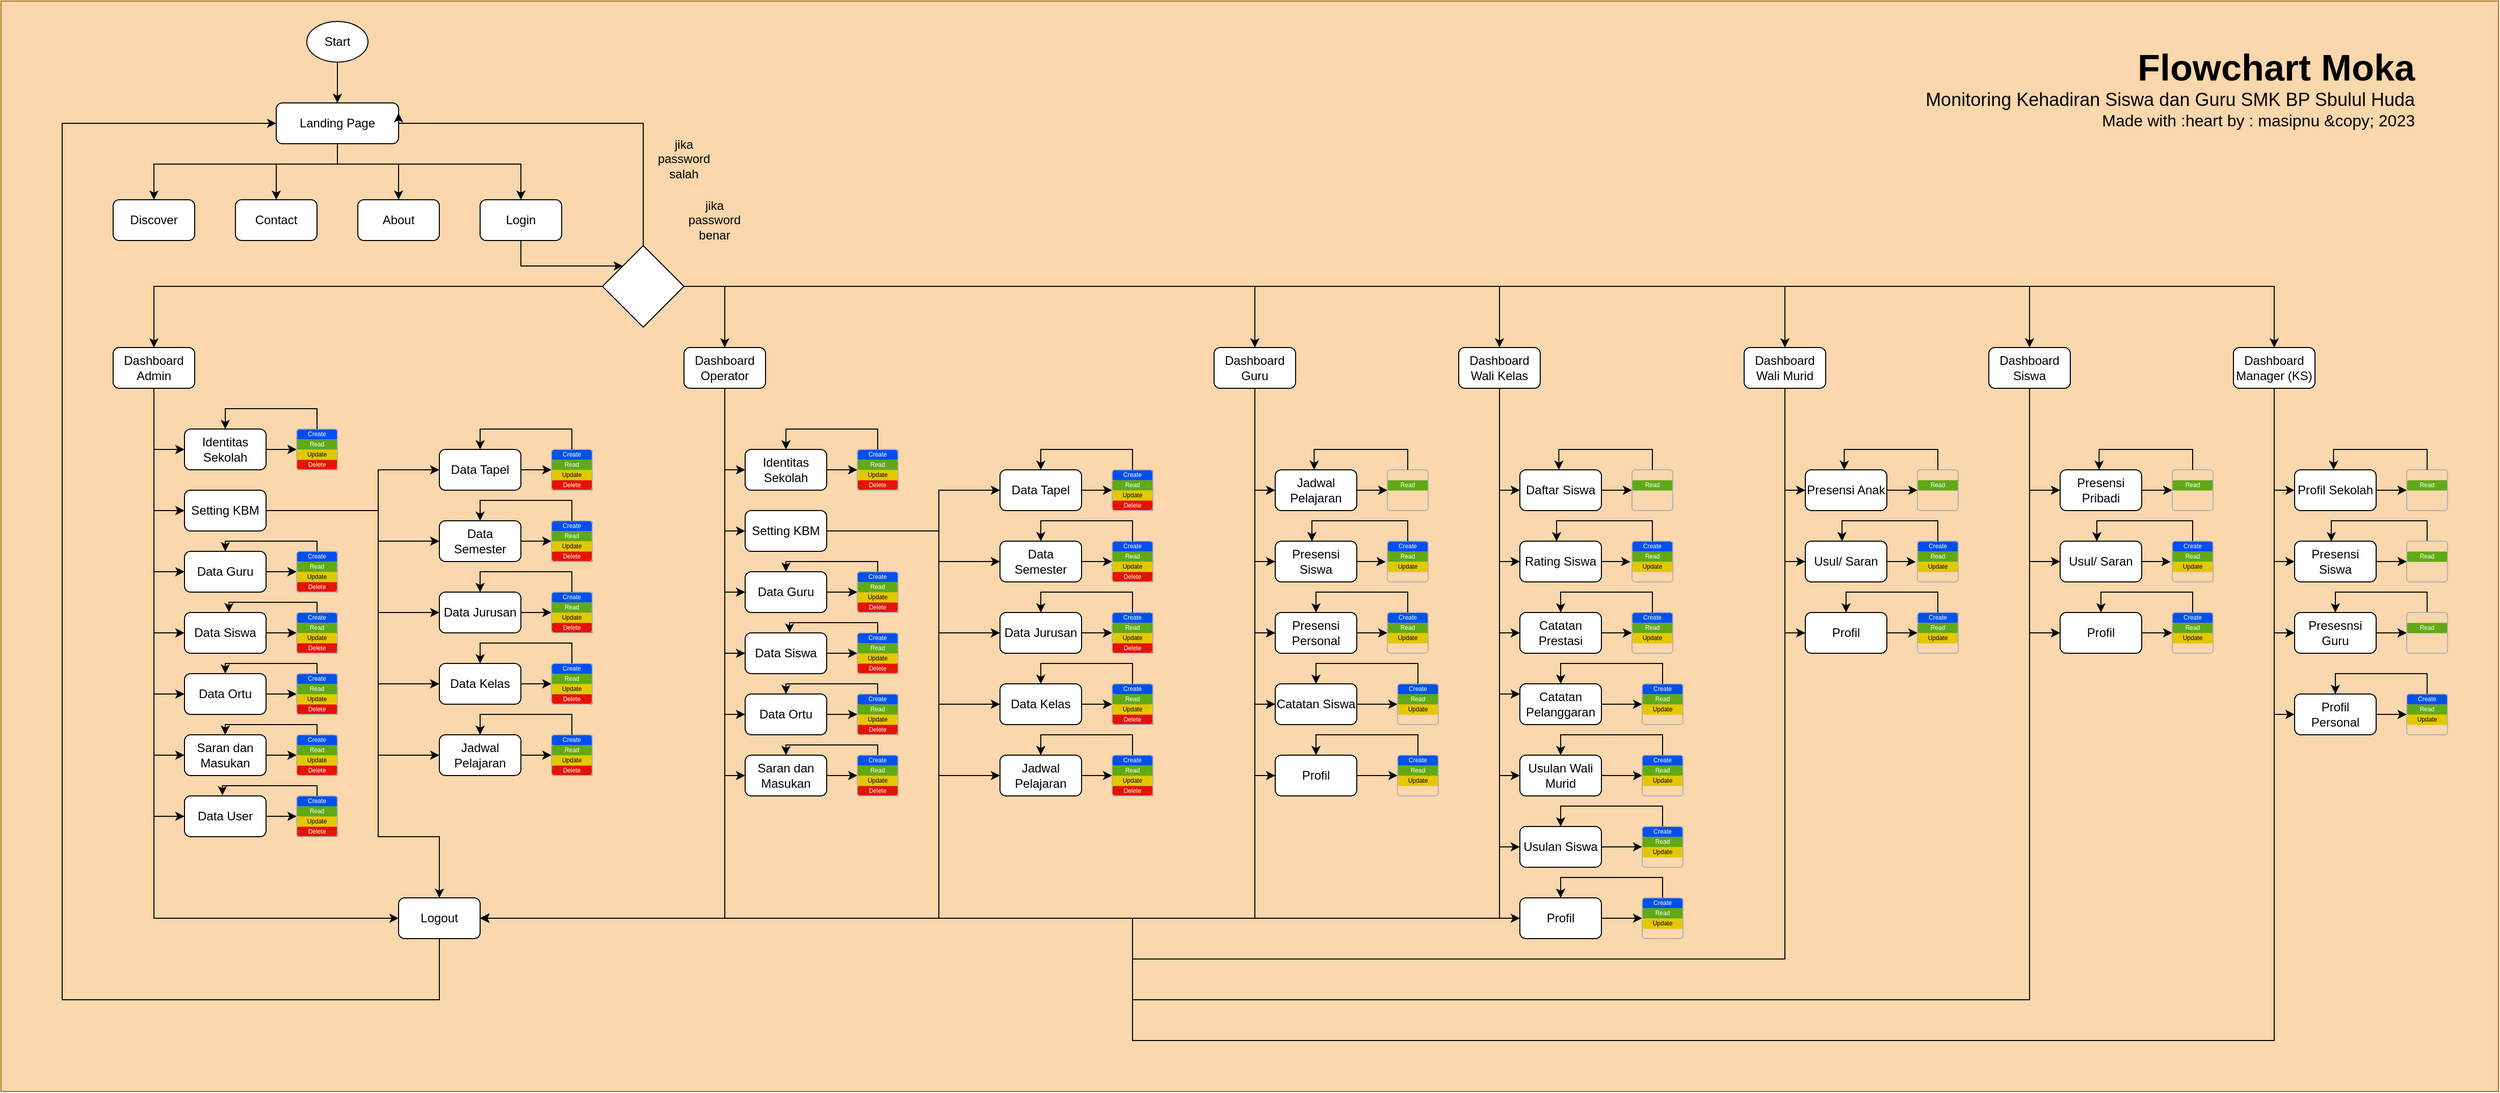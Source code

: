 <mxfile version="20.7.4" type="device"><diagram id="S7RywquPm-khUVc0Jsm1" name="Page-1"><mxGraphModel dx="3514" dy="2358" grid="1" gridSize="10" guides="1" tooltips="1" connect="1" arrows="1" fold="1" page="1" pageScale="1" pageWidth="850" pageHeight="1100" math="0" shadow="0"><root><mxCell id="0"/><mxCell id="1" parent="0"/><mxCell id="gtr6pqIe4H8XeexrIjHv-534" value="" style="rounded=0;whiteSpace=wrap;html=1;strokeWidth=1;fontSize=6;fillColor=#fad7ac;strokeColor=#b46504;" vertex="1" parent="1"><mxGeometry x="-30" y="-60" width="2450" height="1070" as="geometry"/></mxCell><mxCell id="gtr6pqIe4H8XeexrIjHv-4" style="edgeStyle=orthogonalEdgeStyle;rounded=0;orthogonalLoop=1;jettySize=auto;html=1;" edge="1" parent="1" source="gtr6pqIe4H8XeexrIjHv-2" target="gtr6pqIe4H8XeexrIjHv-3"><mxGeometry relative="1" as="geometry"/></mxCell><mxCell id="gtr6pqIe4H8XeexrIjHv-2" value="Start" style="ellipse;whiteSpace=wrap;html=1;" vertex="1" parent="1"><mxGeometry x="270" y="-40" width="60" height="40" as="geometry"/></mxCell><mxCell id="gtr6pqIe4H8XeexrIjHv-10" style="edgeStyle=orthogonalEdgeStyle;rounded=0;orthogonalLoop=1;jettySize=auto;html=1;entryX=0.5;entryY=0;entryDx=0;entryDy=0;" edge="1" parent="1" source="gtr6pqIe4H8XeexrIjHv-3" target="gtr6pqIe4H8XeexrIjHv-8"><mxGeometry relative="1" as="geometry"><Array as="points"><mxPoint x="300" y="100"/><mxPoint x="120" y="100"/></Array></mxGeometry></mxCell><mxCell id="gtr6pqIe4H8XeexrIjHv-11" style="edgeStyle=orthogonalEdgeStyle;rounded=0;orthogonalLoop=1;jettySize=auto;html=1;entryX=0.5;entryY=0;entryDx=0;entryDy=0;" edge="1" parent="1" source="gtr6pqIe4H8XeexrIjHv-3" target="gtr6pqIe4H8XeexrIjHv-6"><mxGeometry relative="1" as="geometry"><Array as="points"><mxPoint x="300" y="100"/><mxPoint x="240" y="100"/></Array></mxGeometry></mxCell><mxCell id="gtr6pqIe4H8XeexrIjHv-12" style="edgeStyle=orthogonalEdgeStyle;rounded=0;orthogonalLoop=1;jettySize=auto;html=1;" edge="1" parent="1" source="gtr6pqIe4H8XeexrIjHv-3" target="gtr6pqIe4H8XeexrIjHv-7"><mxGeometry relative="1" as="geometry"><Array as="points"><mxPoint x="300" y="100"/><mxPoint x="360" y="100"/></Array></mxGeometry></mxCell><mxCell id="gtr6pqIe4H8XeexrIjHv-13" style="edgeStyle=orthogonalEdgeStyle;rounded=0;orthogonalLoop=1;jettySize=auto;html=1;" edge="1" parent="1" source="gtr6pqIe4H8XeexrIjHv-3" target="gtr6pqIe4H8XeexrIjHv-5"><mxGeometry relative="1" as="geometry"><Array as="points"><mxPoint x="300" y="100"/><mxPoint x="480" y="100"/></Array></mxGeometry></mxCell><mxCell id="gtr6pqIe4H8XeexrIjHv-3" value="Landing Page" style="rounded=1;whiteSpace=wrap;html=1;" vertex="1" parent="1"><mxGeometry x="240" y="40" width="120" height="40" as="geometry"/></mxCell><mxCell id="gtr6pqIe4H8XeexrIjHv-15" style="edgeStyle=orthogonalEdgeStyle;rounded=0;orthogonalLoop=1;jettySize=auto;html=1;" edge="1" parent="1" source="gtr6pqIe4H8XeexrIjHv-5" target="gtr6pqIe4H8XeexrIjHv-14"><mxGeometry x="1" y="-67" relative="1" as="geometry"><Array as="points"><mxPoint x="480" y="200"/></Array><mxPoint x="7" y="30" as="offset"/></mxGeometry></mxCell><mxCell id="gtr6pqIe4H8XeexrIjHv-5" value="Login" style="rounded=1;whiteSpace=wrap;html=1;" vertex="1" parent="1"><mxGeometry x="440" y="135" width="80" height="40" as="geometry"/></mxCell><mxCell id="gtr6pqIe4H8XeexrIjHv-6" value="Contact" style="rounded=1;whiteSpace=wrap;html=1;" vertex="1" parent="1"><mxGeometry x="200" y="135" width="80" height="40" as="geometry"/></mxCell><mxCell id="gtr6pqIe4H8XeexrIjHv-7" value="About" style="rounded=1;whiteSpace=wrap;html=1;" vertex="1" parent="1"><mxGeometry x="320" y="135" width="80" height="40" as="geometry"/></mxCell><mxCell id="gtr6pqIe4H8XeexrIjHv-8" value="Discover" style="rounded=1;whiteSpace=wrap;html=1;" vertex="1" parent="1"><mxGeometry x="80" y="135" width="80" height="40" as="geometry"/></mxCell><mxCell id="gtr6pqIe4H8XeexrIjHv-16" style="edgeStyle=orthogonalEdgeStyle;rounded=0;orthogonalLoop=1;jettySize=auto;html=1;entryX=1;entryY=0.25;entryDx=0;entryDy=0;" edge="1" parent="1" source="gtr6pqIe4H8XeexrIjHv-14" target="gtr6pqIe4H8XeexrIjHv-3"><mxGeometry relative="1" as="geometry"><Array as="points"><mxPoint x="600" y="60"/><mxPoint x="360" y="60"/></Array></mxGeometry></mxCell><mxCell id="gtr6pqIe4H8XeexrIjHv-22" style="edgeStyle=orthogonalEdgeStyle;rounded=0;orthogonalLoop=1;jettySize=auto;html=1;entryX=0.5;entryY=0;entryDx=0;entryDy=0;" edge="1" parent="1" source="gtr6pqIe4H8XeexrIjHv-14" target="gtr6pqIe4H8XeexrIjHv-17"><mxGeometry relative="1" as="geometry"><Array as="points"><mxPoint x="120" y="220"/></Array></mxGeometry></mxCell><mxCell id="gtr6pqIe4H8XeexrIjHv-152" style="edgeStyle=orthogonalEdgeStyle;rounded=0;orthogonalLoop=1;jettySize=auto;html=1;fontSize=6;" edge="1" parent="1" source="gtr6pqIe4H8XeexrIjHv-14" target="gtr6pqIe4H8XeexrIjHv-18"><mxGeometry relative="1" as="geometry"><Array as="points"><mxPoint x="680" y="220"/></Array></mxGeometry></mxCell><mxCell id="gtr6pqIe4H8XeexrIjHv-277" style="edgeStyle=orthogonalEdgeStyle;rounded=0;orthogonalLoop=1;jettySize=auto;html=1;entryX=0.5;entryY=0;entryDx=0;entryDy=0;fontSize=6;" edge="1" parent="1" source="gtr6pqIe4H8XeexrIjHv-14" target="gtr6pqIe4H8XeexrIjHv-19"><mxGeometry relative="1" as="geometry"><Array as="points"><mxPoint x="1200" y="220"/></Array></mxGeometry></mxCell><mxCell id="gtr6pqIe4H8XeexrIjHv-367" style="edgeStyle=orthogonalEdgeStyle;rounded=0;orthogonalLoop=1;jettySize=auto;html=1;fontSize=6;" edge="1" parent="1" source="gtr6pqIe4H8XeexrIjHv-14" target="gtr6pqIe4H8XeexrIjHv-20"><mxGeometry relative="1" as="geometry"/></mxCell><mxCell id="gtr6pqIe4H8XeexrIjHv-430" style="edgeStyle=orthogonalEdgeStyle;rounded=0;orthogonalLoop=1;jettySize=auto;html=1;entryX=0.5;entryY=0;entryDx=0;entryDy=0;fontSize=6;" edge="1" parent="1" source="gtr6pqIe4H8XeexrIjHv-14" target="gtr6pqIe4H8XeexrIjHv-26"><mxGeometry relative="1" as="geometry"/></mxCell><mxCell id="gtr6pqIe4H8XeexrIjHv-431" style="edgeStyle=orthogonalEdgeStyle;rounded=0;orthogonalLoop=1;jettySize=auto;html=1;entryX=0.5;entryY=0;entryDx=0;entryDy=0;fontSize=6;" edge="1" parent="1" source="gtr6pqIe4H8XeexrIjHv-14" target="gtr6pqIe4H8XeexrIjHv-27"><mxGeometry relative="1" as="geometry"/></mxCell><mxCell id="gtr6pqIe4H8XeexrIjHv-432" style="edgeStyle=orthogonalEdgeStyle;rounded=0;orthogonalLoop=1;jettySize=auto;html=1;entryX=0.5;entryY=0;entryDx=0;entryDy=0;fontSize=6;" edge="1" parent="1" source="gtr6pqIe4H8XeexrIjHv-14" target="gtr6pqIe4H8XeexrIjHv-28"><mxGeometry relative="1" as="geometry"/></mxCell><mxCell id="gtr6pqIe4H8XeexrIjHv-14" value="" style="rhombus;whiteSpace=wrap;html=1;" vertex="1" parent="1"><mxGeometry x="560" y="180" width="80" height="80" as="geometry"/></mxCell><mxCell id="gtr6pqIe4H8XeexrIjHv-54" style="edgeStyle=orthogonalEdgeStyle;rounded=0;orthogonalLoop=1;jettySize=auto;html=1;entryX=0;entryY=0.5;entryDx=0;entryDy=0;" edge="1" parent="1" source="gtr6pqIe4H8XeexrIjHv-17" target="gtr6pqIe4H8XeexrIjHv-35"><mxGeometry relative="1" as="geometry"/></mxCell><mxCell id="gtr6pqIe4H8XeexrIjHv-55" style="edgeStyle=orthogonalEdgeStyle;rounded=0;orthogonalLoop=1;jettySize=auto;html=1;entryX=0;entryY=0.5;entryDx=0;entryDy=0;" edge="1" parent="1" source="gtr6pqIe4H8XeexrIjHv-17" target="gtr6pqIe4H8XeexrIjHv-41"><mxGeometry relative="1" as="geometry"/></mxCell><mxCell id="gtr6pqIe4H8XeexrIjHv-57" style="edgeStyle=orthogonalEdgeStyle;rounded=0;orthogonalLoop=1;jettySize=auto;html=1;entryX=0;entryY=0.5;entryDx=0;entryDy=0;" edge="1" parent="1" source="gtr6pqIe4H8XeexrIjHv-17" target="gtr6pqIe4H8XeexrIjHv-42"><mxGeometry relative="1" as="geometry"/></mxCell><mxCell id="gtr6pqIe4H8XeexrIjHv-58" style="edgeStyle=orthogonalEdgeStyle;rounded=0;orthogonalLoop=1;jettySize=auto;html=1;entryX=0;entryY=0.5;entryDx=0;entryDy=0;" edge="1" parent="1" source="gtr6pqIe4H8XeexrIjHv-17" target="gtr6pqIe4H8XeexrIjHv-43"><mxGeometry relative="1" as="geometry"/></mxCell><mxCell id="gtr6pqIe4H8XeexrIjHv-59" style="edgeStyle=orthogonalEdgeStyle;rounded=0;orthogonalLoop=1;jettySize=auto;html=1;entryX=0;entryY=0.5;entryDx=0;entryDy=0;" edge="1" parent="1" source="gtr6pqIe4H8XeexrIjHv-17" target="gtr6pqIe4H8XeexrIjHv-44"><mxGeometry relative="1" as="geometry"/></mxCell><mxCell id="gtr6pqIe4H8XeexrIjHv-60" style="edgeStyle=orthogonalEdgeStyle;rounded=0;orthogonalLoop=1;jettySize=auto;html=1;entryX=0;entryY=0.5;entryDx=0;entryDy=0;" edge="1" parent="1" source="gtr6pqIe4H8XeexrIjHv-17" target="gtr6pqIe4H8XeexrIjHv-45"><mxGeometry relative="1" as="geometry"/></mxCell><mxCell id="gtr6pqIe4H8XeexrIjHv-150" style="edgeStyle=orthogonalEdgeStyle;rounded=0;orthogonalLoop=1;jettySize=auto;html=1;entryX=0;entryY=0.5;entryDx=0;entryDy=0;fontSize=6;" edge="1" parent="1" source="gtr6pqIe4H8XeexrIjHv-17" target="gtr6pqIe4H8XeexrIjHv-149"><mxGeometry relative="1" as="geometry"><Array as="points"><mxPoint x="120" y="840"/><mxPoint x="360" y="840"/></Array></mxGeometry></mxCell><mxCell id="gtr6pqIe4H8XeexrIjHv-271" style="edgeStyle=orthogonalEdgeStyle;rounded=0;orthogonalLoop=1;jettySize=auto;html=1;entryX=0;entryY=0.5;entryDx=0;entryDy=0;fontSize=6;" edge="1" parent="1" source="gtr6pqIe4H8XeexrIjHv-17" target="gtr6pqIe4H8XeexrIjHv-264"><mxGeometry relative="1" as="geometry"/></mxCell><mxCell id="gtr6pqIe4H8XeexrIjHv-17" value="Dashboard&lt;br&gt;Admin" style="rounded=1;whiteSpace=wrap;html=1;" vertex="1" parent="1"><mxGeometry x="80" y="280" width="80" height="40" as="geometry"/></mxCell><mxCell id="gtr6pqIe4H8XeexrIjHv-258" style="edgeStyle=orthogonalEdgeStyle;rounded=0;orthogonalLoop=1;jettySize=auto;html=1;entryX=0;entryY=0.5;entryDx=0;entryDy=0;fontSize=6;" edge="1" parent="1" source="gtr6pqIe4H8XeexrIjHv-18" target="gtr6pqIe4H8XeexrIjHv-163"><mxGeometry relative="1" as="geometry"/></mxCell><mxCell id="gtr6pqIe4H8XeexrIjHv-259" style="edgeStyle=orthogonalEdgeStyle;rounded=0;orthogonalLoop=1;jettySize=auto;html=1;entryX=0;entryY=0.5;entryDx=0;entryDy=0;fontSize=6;" edge="1" parent="1" source="gtr6pqIe4H8XeexrIjHv-18" target="gtr6pqIe4H8XeexrIjHv-169"><mxGeometry relative="1" as="geometry"/></mxCell><mxCell id="gtr6pqIe4H8XeexrIjHv-260" style="edgeStyle=orthogonalEdgeStyle;rounded=0;orthogonalLoop=1;jettySize=auto;html=1;entryX=0;entryY=0.5;entryDx=0;entryDy=0;fontSize=6;" edge="1" parent="1" source="gtr6pqIe4H8XeexrIjHv-18" target="gtr6pqIe4H8XeexrIjHv-171"><mxGeometry relative="1" as="geometry"/></mxCell><mxCell id="gtr6pqIe4H8XeexrIjHv-261" style="edgeStyle=orthogonalEdgeStyle;rounded=0;orthogonalLoop=1;jettySize=auto;html=1;entryX=0;entryY=0.5;entryDx=0;entryDy=0;fontSize=6;" edge="1" parent="1" source="gtr6pqIe4H8XeexrIjHv-18" target="gtr6pqIe4H8XeexrIjHv-173"><mxGeometry relative="1" as="geometry"/></mxCell><mxCell id="gtr6pqIe4H8XeexrIjHv-262" style="edgeStyle=orthogonalEdgeStyle;rounded=0;orthogonalLoop=1;jettySize=auto;html=1;entryX=0;entryY=0.5;entryDx=0;entryDy=0;fontSize=6;" edge="1" parent="1" source="gtr6pqIe4H8XeexrIjHv-18" target="gtr6pqIe4H8XeexrIjHv-175"><mxGeometry relative="1" as="geometry"/></mxCell><mxCell id="gtr6pqIe4H8XeexrIjHv-263" style="edgeStyle=orthogonalEdgeStyle;rounded=0;orthogonalLoop=1;jettySize=auto;html=1;entryX=0;entryY=0.5;entryDx=0;entryDy=0;fontSize=6;" edge="1" parent="1" source="gtr6pqIe4H8XeexrIjHv-18" target="gtr6pqIe4H8XeexrIjHv-177"><mxGeometry relative="1" as="geometry"/></mxCell><mxCell id="gtr6pqIe4H8XeexrIjHv-274" style="edgeStyle=orthogonalEdgeStyle;rounded=0;orthogonalLoop=1;jettySize=auto;html=1;entryX=1;entryY=0.5;entryDx=0;entryDy=0;fontSize=6;" edge="1" parent="1" source="gtr6pqIe4H8XeexrIjHv-18" target="gtr6pqIe4H8XeexrIjHv-149"><mxGeometry relative="1" as="geometry"><Array as="points"><mxPoint x="680" y="840"/></Array></mxGeometry></mxCell><mxCell id="gtr6pqIe4H8XeexrIjHv-18" value="Dashboard&lt;br&gt;Operator" style="rounded=1;whiteSpace=wrap;html=1;" vertex="1" parent="1"><mxGeometry x="640" y="280" width="80" height="40" as="geometry"/></mxCell><mxCell id="gtr6pqIe4H8XeexrIjHv-322" style="edgeStyle=orthogonalEdgeStyle;rounded=0;orthogonalLoop=1;jettySize=auto;html=1;entryX=0;entryY=0.5;entryDx=0;entryDy=0;fontSize=6;" edge="1" parent="1" source="gtr6pqIe4H8XeexrIjHv-19" target="gtr6pqIe4H8XeexrIjHv-278"><mxGeometry relative="1" as="geometry"/></mxCell><mxCell id="gtr6pqIe4H8XeexrIjHv-323" style="edgeStyle=orthogonalEdgeStyle;rounded=0;orthogonalLoop=1;jettySize=auto;html=1;entryX=0;entryY=0.5;entryDx=0;entryDy=0;fontSize=6;" edge="1" parent="1" source="gtr6pqIe4H8XeexrIjHv-19" target="gtr6pqIe4H8XeexrIjHv-285"><mxGeometry relative="1" as="geometry"/></mxCell><mxCell id="gtr6pqIe4H8XeexrIjHv-324" style="edgeStyle=orthogonalEdgeStyle;rounded=0;orthogonalLoop=1;jettySize=auto;html=1;entryX=0;entryY=0.5;entryDx=0;entryDy=0;fontSize=6;" edge="1" parent="1" source="gtr6pqIe4H8XeexrIjHv-19" target="gtr6pqIe4H8XeexrIjHv-301"><mxGeometry relative="1" as="geometry"/></mxCell><mxCell id="gtr6pqIe4H8XeexrIjHv-325" style="edgeStyle=orthogonalEdgeStyle;rounded=0;orthogonalLoop=1;jettySize=auto;html=1;entryX=0;entryY=0.5;entryDx=0;entryDy=0;fontSize=6;" edge="1" parent="1" source="gtr6pqIe4H8XeexrIjHv-19" target="gtr6pqIe4H8XeexrIjHv-308"><mxGeometry relative="1" as="geometry"/></mxCell><mxCell id="gtr6pqIe4H8XeexrIjHv-326" style="edgeStyle=orthogonalEdgeStyle;rounded=0;orthogonalLoop=1;jettySize=auto;html=1;entryX=0;entryY=0.5;entryDx=0;entryDy=0;fontSize=6;" edge="1" parent="1" source="gtr6pqIe4H8XeexrIjHv-19" target="gtr6pqIe4H8XeexrIjHv-315"><mxGeometry relative="1" as="geometry"/></mxCell><mxCell id="gtr6pqIe4H8XeexrIjHv-366" style="edgeStyle=orthogonalEdgeStyle;rounded=0;orthogonalLoop=1;jettySize=auto;html=1;fontSize=6;entryX=1;entryY=0.5;entryDx=0;entryDy=0;" edge="1" parent="1" source="gtr6pqIe4H8XeexrIjHv-19" target="gtr6pqIe4H8XeexrIjHv-149"><mxGeometry relative="1" as="geometry"><mxPoint x="1120.0" y="912.353" as="targetPoint"/><Array as="points"><mxPoint x="1200" y="840"/></Array></mxGeometry></mxCell><mxCell id="gtr6pqIe4H8XeexrIjHv-19" value="Dashboard&lt;br&gt;Guru" style="rounded=1;whiteSpace=wrap;html=1;" vertex="1" parent="1"><mxGeometry x="1160" y="280" width="80" height="40" as="geometry"/></mxCell><mxCell id="gtr6pqIe4H8XeexrIjHv-422" style="edgeStyle=orthogonalEdgeStyle;rounded=0;orthogonalLoop=1;jettySize=auto;html=1;entryX=0;entryY=0.5;entryDx=0;entryDy=0;fontSize=6;" edge="1" parent="1" source="gtr6pqIe4H8XeexrIjHv-20" target="gtr6pqIe4H8XeexrIjHv-369"><mxGeometry relative="1" as="geometry"/></mxCell><mxCell id="gtr6pqIe4H8XeexrIjHv-423" style="edgeStyle=orthogonalEdgeStyle;rounded=0;orthogonalLoop=1;jettySize=auto;html=1;entryX=0;entryY=0.5;entryDx=0;entryDy=0;fontSize=6;" edge="1" parent="1" source="gtr6pqIe4H8XeexrIjHv-20" target="gtr6pqIe4H8XeexrIjHv-371"><mxGeometry relative="1" as="geometry"/></mxCell><mxCell id="gtr6pqIe4H8XeexrIjHv-424" style="edgeStyle=orthogonalEdgeStyle;rounded=0;orthogonalLoop=1;jettySize=auto;html=1;entryX=0;entryY=0.5;entryDx=0;entryDy=0;fontSize=6;" edge="1" parent="1" source="gtr6pqIe4H8XeexrIjHv-20" target="gtr6pqIe4H8XeexrIjHv-373"><mxGeometry relative="1" as="geometry"/></mxCell><mxCell id="gtr6pqIe4H8XeexrIjHv-425" style="edgeStyle=orthogonalEdgeStyle;rounded=0;orthogonalLoop=1;jettySize=auto;html=1;entryX=0;entryY=0.25;entryDx=0;entryDy=0;fontSize=6;" edge="1" parent="1" source="gtr6pqIe4H8XeexrIjHv-20" target="gtr6pqIe4H8XeexrIjHv-375"><mxGeometry relative="1" as="geometry"/></mxCell><mxCell id="gtr6pqIe4H8XeexrIjHv-426" style="edgeStyle=orthogonalEdgeStyle;rounded=0;orthogonalLoop=1;jettySize=auto;html=1;entryX=0;entryY=0.5;entryDx=0;entryDy=0;fontSize=6;" edge="1" parent="1" source="gtr6pqIe4H8XeexrIjHv-20" target="gtr6pqIe4H8XeexrIjHv-407"><mxGeometry relative="1" as="geometry"/></mxCell><mxCell id="gtr6pqIe4H8XeexrIjHv-427" style="edgeStyle=orthogonalEdgeStyle;rounded=0;orthogonalLoop=1;jettySize=auto;html=1;entryX=0;entryY=0.5;entryDx=0;entryDy=0;fontSize=6;" edge="1" parent="1" source="gtr6pqIe4H8XeexrIjHv-20" target="gtr6pqIe4H8XeexrIjHv-415"><mxGeometry relative="1" as="geometry"/></mxCell><mxCell id="gtr6pqIe4H8XeexrIjHv-428" style="edgeStyle=orthogonalEdgeStyle;rounded=0;orthogonalLoop=1;jettySize=auto;html=1;entryX=0;entryY=0.5;entryDx=0;entryDy=0;fontSize=6;" edge="1" parent="1" source="gtr6pqIe4H8XeexrIjHv-20" target="gtr6pqIe4H8XeexrIjHv-377"><mxGeometry relative="1" as="geometry"/></mxCell><mxCell id="gtr6pqIe4H8XeexrIjHv-429" style="edgeStyle=orthogonalEdgeStyle;rounded=0;orthogonalLoop=1;jettySize=auto;html=1;entryX=1;entryY=0.5;entryDx=0;entryDy=0;fontSize=6;" edge="1" parent="1" source="gtr6pqIe4H8XeexrIjHv-20" target="gtr6pqIe4H8XeexrIjHv-149"><mxGeometry relative="1" as="geometry"><Array as="points"><mxPoint x="1440" y="840"/></Array></mxGeometry></mxCell><mxCell id="gtr6pqIe4H8XeexrIjHv-20" value="Dashboard&lt;br&gt;Wali Kelas" style="rounded=1;whiteSpace=wrap;html=1;" vertex="1" parent="1"><mxGeometry x="1400" y="280" width="80" height="40" as="geometry"/></mxCell><mxCell id="gtr6pqIe4H8XeexrIjHv-452" style="edgeStyle=orthogonalEdgeStyle;rounded=0;orthogonalLoop=1;jettySize=auto;html=1;entryX=0;entryY=0.5;entryDx=0;entryDy=0;fontSize=6;" edge="1" parent="1" source="gtr6pqIe4H8XeexrIjHv-26" target="gtr6pqIe4H8XeexrIjHv-434"><mxGeometry relative="1" as="geometry"/></mxCell><mxCell id="gtr6pqIe4H8XeexrIjHv-453" style="edgeStyle=orthogonalEdgeStyle;rounded=0;orthogonalLoop=1;jettySize=auto;html=1;entryX=0;entryY=0.5;entryDx=0;entryDy=0;fontSize=6;" edge="1" parent="1" source="gtr6pqIe4H8XeexrIjHv-26" target="gtr6pqIe4H8XeexrIjHv-436"><mxGeometry relative="1" as="geometry"/></mxCell><mxCell id="gtr6pqIe4H8XeexrIjHv-462" style="edgeStyle=orthogonalEdgeStyle;rounded=0;orthogonalLoop=1;jettySize=auto;html=1;entryX=0;entryY=0.5;entryDx=0;entryDy=0;fontSize=6;" edge="1" parent="1" source="gtr6pqIe4H8XeexrIjHv-26" target="gtr6pqIe4H8XeexrIjHv-455"><mxGeometry relative="1" as="geometry"/></mxCell><mxCell id="gtr6pqIe4H8XeexrIjHv-463" style="edgeStyle=orthogonalEdgeStyle;rounded=0;orthogonalLoop=1;jettySize=auto;html=1;fontSize=6;entryX=1;entryY=0.5;entryDx=0;entryDy=0;" edge="1" parent="1" source="gtr6pqIe4H8XeexrIjHv-26" target="gtr6pqIe4H8XeexrIjHv-149"><mxGeometry relative="1" as="geometry"><mxPoint x="1720" y="940" as="targetPoint"/><Array as="points"><mxPoint x="1720" y="880"/><mxPoint x="1080" y="880"/><mxPoint x="1080" y="840"/></Array></mxGeometry></mxCell><mxCell id="gtr6pqIe4H8XeexrIjHv-26" value="Dashboard&lt;br&gt;Wali Murid" style="rounded=1;whiteSpace=wrap;html=1;" vertex="1" parent="1"><mxGeometry x="1680" y="280" width="80" height="40" as="geometry"/></mxCell><mxCell id="gtr6pqIe4H8XeexrIjHv-486" style="edgeStyle=orthogonalEdgeStyle;rounded=0;orthogonalLoop=1;jettySize=auto;html=1;entryX=0;entryY=0.5;entryDx=0;entryDy=0;fontSize=6;" edge="1" parent="1" source="gtr6pqIe4H8XeexrIjHv-27" target="gtr6pqIe4H8XeexrIjHv-465"><mxGeometry relative="1" as="geometry"/></mxCell><mxCell id="gtr6pqIe4H8XeexrIjHv-487" style="edgeStyle=orthogonalEdgeStyle;rounded=0;orthogonalLoop=1;jettySize=auto;html=1;entryX=0;entryY=0.5;entryDx=0;entryDy=0;fontSize=6;" edge="1" parent="1" source="gtr6pqIe4H8XeexrIjHv-27" target="gtr6pqIe4H8XeexrIjHv-467"><mxGeometry relative="1" as="geometry"/></mxCell><mxCell id="gtr6pqIe4H8XeexrIjHv-488" style="edgeStyle=orthogonalEdgeStyle;rounded=0;orthogonalLoop=1;jettySize=auto;html=1;entryX=0;entryY=0.5;entryDx=0;entryDy=0;fontSize=6;" edge="1" parent="1" source="gtr6pqIe4H8XeexrIjHv-27" target="gtr6pqIe4H8XeexrIjHv-479"><mxGeometry relative="1" as="geometry"/></mxCell><mxCell id="gtr6pqIe4H8XeexrIjHv-489" style="edgeStyle=orthogonalEdgeStyle;rounded=0;orthogonalLoop=1;jettySize=auto;html=1;fontSize=6;entryX=1;entryY=0.5;entryDx=0;entryDy=0;" edge="1" parent="1" source="gtr6pqIe4H8XeexrIjHv-27" target="gtr6pqIe4H8XeexrIjHv-149"><mxGeometry x="-0.009" y="30" relative="1" as="geometry"><mxPoint x="1920" y="900" as="targetPoint"/><Array as="points"><mxPoint x="1960" y="920"/><mxPoint x="1080" y="920"/><mxPoint x="1080" y="840"/></Array><mxPoint as="offset"/></mxGeometry></mxCell><mxCell id="gtr6pqIe4H8XeexrIjHv-27" value="Dashboard&lt;br&gt;Siswa" style="rounded=1;whiteSpace=wrap;html=1;" vertex="1" parent="1"><mxGeometry x="1920" y="280" width="80" height="40" as="geometry"/></mxCell><mxCell id="gtr6pqIe4H8XeexrIjHv-512" style="edgeStyle=orthogonalEdgeStyle;rounded=0;orthogonalLoop=1;jettySize=auto;html=1;entryX=0;entryY=0.5;entryDx=0;entryDy=0;fontSize=6;" edge="1" parent="1" source="gtr6pqIe4H8XeexrIjHv-28" target="gtr6pqIe4H8XeexrIjHv-491"><mxGeometry relative="1" as="geometry"/></mxCell><mxCell id="gtr6pqIe4H8XeexrIjHv-513" style="edgeStyle=orthogonalEdgeStyle;rounded=0;orthogonalLoop=1;jettySize=auto;html=1;entryX=0;entryY=0.5;entryDx=0;entryDy=0;fontSize=6;" edge="1" parent="1" source="gtr6pqIe4H8XeexrIjHv-28" target="gtr6pqIe4H8XeexrIjHv-493"><mxGeometry relative="1" as="geometry"/></mxCell><mxCell id="gtr6pqIe4H8XeexrIjHv-514" style="edgeStyle=orthogonalEdgeStyle;rounded=0;orthogonalLoop=1;jettySize=auto;html=1;entryX=0;entryY=0.5;entryDx=0;entryDy=0;fontSize=6;" edge="1" parent="1" source="gtr6pqIe4H8XeexrIjHv-28" target="gtr6pqIe4H8XeexrIjHv-505"><mxGeometry relative="1" as="geometry"/></mxCell><mxCell id="gtr6pqIe4H8XeexrIjHv-515" style="edgeStyle=orthogonalEdgeStyle;rounded=0;orthogonalLoop=1;jettySize=auto;html=1;entryX=1;entryY=0.5;entryDx=0;entryDy=0;fontSize=6;" edge="1" parent="1" source="gtr6pqIe4H8XeexrIjHv-28" target="gtr6pqIe4H8XeexrIjHv-149"><mxGeometry relative="1" as="geometry"><Array as="points"><mxPoint x="2200" y="960"/><mxPoint x="1080" y="960"/><mxPoint x="1080" y="840"/></Array></mxGeometry></mxCell><mxCell id="gtr6pqIe4H8XeexrIjHv-531" style="edgeStyle=orthogonalEdgeStyle;rounded=0;orthogonalLoop=1;jettySize=auto;html=1;entryX=0;entryY=0.5;entryDx=0;entryDy=0;fontSize=6;" edge="1" parent="1" source="gtr6pqIe4H8XeexrIjHv-28" target="gtr6pqIe4H8XeexrIjHv-517"><mxGeometry relative="1" as="geometry"/></mxCell><mxCell id="gtr6pqIe4H8XeexrIjHv-28" value="Dashboard&lt;br&gt;Manager (KS)" style="rounded=1;whiteSpace=wrap;html=1;" vertex="1" parent="1"><mxGeometry x="2160" y="280" width="80" height="40" as="geometry"/></mxCell><mxCell id="gtr6pqIe4H8XeexrIjHv-33" value="jika password&lt;br&gt;salah" style="text;html=1;strokeColor=none;fillColor=none;align=center;verticalAlign=middle;whiteSpace=wrap;rounded=0;" vertex="1" parent="1"><mxGeometry x="610" y="80" width="60" height="30" as="geometry"/></mxCell><mxCell id="gtr6pqIe4H8XeexrIjHv-34" value="jika password benar" style="text;html=1;strokeColor=none;fillColor=none;align=center;verticalAlign=middle;whiteSpace=wrap;rounded=0;" vertex="1" parent="1"><mxGeometry x="640" y="140" width="60" height="30" as="geometry"/></mxCell><mxCell id="gtr6pqIe4H8XeexrIjHv-73" style="edgeStyle=orthogonalEdgeStyle;rounded=0;orthogonalLoop=1;jettySize=auto;html=1;entryX=0;entryY=0.5;entryDx=0;entryDy=0;fontSize=6;" edge="1" parent="1" source="gtr6pqIe4H8XeexrIjHv-35" target="gtr6pqIe4H8XeexrIjHv-71"><mxGeometry relative="1" as="geometry"/></mxCell><mxCell id="gtr6pqIe4H8XeexrIjHv-35" value="Identitas Sekolah" style="rounded=1;whiteSpace=wrap;html=1;" vertex="1" parent="1"><mxGeometry x="150" y="360" width="80" height="40" as="geometry"/></mxCell><mxCell id="gtr6pqIe4H8XeexrIjHv-50" style="edgeStyle=orthogonalEdgeStyle;rounded=0;orthogonalLoop=1;jettySize=auto;html=1;" edge="1" parent="1" source="gtr6pqIe4H8XeexrIjHv-41" target="gtr6pqIe4H8XeexrIjHv-46"><mxGeometry relative="1" as="geometry"><Array as="points"><mxPoint x="340" y="440"/><mxPoint x="340" y="400"/></Array></mxGeometry></mxCell><mxCell id="gtr6pqIe4H8XeexrIjHv-51" style="edgeStyle=orthogonalEdgeStyle;rounded=0;orthogonalLoop=1;jettySize=auto;html=1;entryX=0;entryY=0.5;entryDx=0;entryDy=0;" edge="1" parent="1" source="gtr6pqIe4H8XeexrIjHv-41" target="gtr6pqIe4H8XeexrIjHv-47"><mxGeometry relative="1" as="geometry"><Array as="points"><mxPoint x="340" y="440"/><mxPoint x="340" y="470"/></Array></mxGeometry></mxCell><mxCell id="gtr6pqIe4H8XeexrIjHv-52" style="edgeStyle=orthogonalEdgeStyle;rounded=0;orthogonalLoop=1;jettySize=auto;html=1;entryX=0;entryY=0.5;entryDx=0;entryDy=0;" edge="1" parent="1" source="gtr6pqIe4H8XeexrIjHv-41" target="gtr6pqIe4H8XeexrIjHv-48"><mxGeometry relative="1" as="geometry"><Array as="points"><mxPoint x="340" y="440"/><mxPoint x="340" y="540"/></Array></mxGeometry></mxCell><mxCell id="gtr6pqIe4H8XeexrIjHv-53" style="edgeStyle=orthogonalEdgeStyle;rounded=0;orthogonalLoop=1;jettySize=auto;html=1;entryX=0;entryY=0.5;entryDx=0;entryDy=0;" edge="1" parent="1" source="gtr6pqIe4H8XeexrIjHv-41" target="gtr6pqIe4H8XeexrIjHv-49"><mxGeometry relative="1" as="geometry"><Array as="points"><mxPoint x="340" y="440"/><mxPoint x="340" y="610"/></Array></mxGeometry></mxCell><mxCell id="gtr6pqIe4H8XeexrIjHv-61" style="edgeStyle=orthogonalEdgeStyle;rounded=0;orthogonalLoop=1;jettySize=auto;html=1;entryX=0;entryY=0.5;entryDx=0;entryDy=0;" edge="1" parent="1" source="gtr6pqIe4H8XeexrIjHv-41" target="gtr6pqIe4H8XeexrIjHv-56"><mxGeometry relative="1" as="geometry"><Array as="points"><mxPoint x="340" y="440"/><mxPoint x="340" y="680"/></Array></mxGeometry></mxCell><mxCell id="gtr6pqIe4H8XeexrIjHv-275" style="edgeStyle=orthogonalEdgeStyle;rounded=0;orthogonalLoop=1;jettySize=auto;html=1;entryX=0.5;entryY=0;entryDx=0;entryDy=0;fontSize=6;" edge="1" parent="1" source="gtr6pqIe4H8XeexrIjHv-41" target="gtr6pqIe4H8XeexrIjHv-149"><mxGeometry relative="1" as="geometry"><Array as="points"><mxPoint x="340" y="440"/><mxPoint x="340" y="760"/><mxPoint x="400" y="760"/></Array></mxGeometry></mxCell><mxCell id="gtr6pqIe4H8XeexrIjHv-41" value="Setting KBM" style="rounded=1;whiteSpace=wrap;html=1;" vertex="1" parent="1"><mxGeometry x="150" y="420" width="80" height="40" as="geometry"/></mxCell><mxCell id="gtr6pqIe4H8XeexrIjHv-99" style="edgeStyle=orthogonalEdgeStyle;rounded=0;orthogonalLoop=1;jettySize=auto;html=1;entryX=0;entryY=0.5;entryDx=0;entryDy=0;fontSize=6;" edge="1" parent="1" source="gtr6pqIe4H8XeexrIjHv-42" target="gtr6pqIe4H8XeexrIjHv-86"><mxGeometry relative="1" as="geometry"/></mxCell><mxCell id="gtr6pqIe4H8XeexrIjHv-42" value="Data Guru" style="rounded=1;whiteSpace=wrap;html=1;" vertex="1" parent="1"><mxGeometry x="150" y="480" width="80" height="40" as="geometry"/></mxCell><mxCell id="gtr6pqIe4H8XeexrIjHv-101" style="edgeStyle=orthogonalEdgeStyle;rounded=0;orthogonalLoop=1;jettySize=auto;html=1;fontSize=6;" edge="1" parent="1" source="gtr6pqIe4H8XeexrIjHv-43" target="gtr6pqIe4H8XeexrIjHv-80"><mxGeometry relative="1" as="geometry"/></mxCell><mxCell id="gtr6pqIe4H8XeexrIjHv-43" value="Data Siswa" style="rounded=1;whiteSpace=wrap;html=1;" vertex="1" parent="1"><mxGeometry x="150" y="540" width="80" height="40" as="geometry"/></mxCell><mxCell id="gtr6pqIe4H8XeexrIjHv-104" style="edgeStyle=orthogonalEdgeStyle;rounded=0;orthogonalLoop=1;jettySize=auto;html=1;fontSize=6;" edge="1" parent="1" source="gtr6pqIe4H8XeexrIjHv-44" target="gtr6pqIe4H8XeexrIjHv-98"><mxGeometry relative="1" as="geometry"/></mxCell><mxCell id="gtr6pqIe4H8XeexrIjHv-44" value="Data Ortu" style="rounded=1;whiteSpace=wrap;html=1;" vertex="1" parent="1"><mxGeometry x="150" y="600" width="80" height="40" as="geometry"/></mxCell><mxCell id="gtr6pqIe4H8XeexrIjHv-106" style="edgeStyle=orthogonalEdgeStyle;rounded=0;orthogonalLoop=1;jettySize=auto;html=1;fontSize=6;" edge="1" parent="1" source="gtr6pqIe4H8XeexrIjHv-45" target="gtr6pqIe4H8XeexrIjHv-92"><mxGeometry relative="1" as="geometry"/></mxCell><mxCell id="gtr6pqIe4H8XeexrIjHv-45" value="Saran dan Masukan" style="rounded=1;whiteSpace=wrap;html=1;" vertex="1" parent="1"><mxGeometry x="150" y="660" width="80" height="40" as="geometry"/></mxCell><mxCell id="gtr6pqIe4H8XeexrIjHv-138" style="edgeStyle=orthogonalEdgeStyle;rounded=0;orthogonalLoop=1;jettySize=auto;html=1;fontSize=6;" edge="1" parent="1" source="gtr6pqIe4H8XeexrIjHv-46" target="gtr6pqIe4H8XeexrIjHv-113"><mxGeometry relative="1" as="geometry"/></mxCell><mxCell id="gtr6pqIe4H8XeexrIjHv-46" value="Data Tapel" style="rounded=1;whiteSpace=wrap;html=1;" vertex="1" parent="1"><mxGeometry x="400" y="380" width="80" height="40" as="geometry"/></mxCell><mxCell id="gtr6pqIe4H8XeexrIjHv-139" style="edgeStyle=orthogonalEdgeStyle;rounded=0;orthogonalLoop=1;jettySize=auto;html=1;fontSize=6;" edge="1" parent="1" source="gtr6pqIe4H8XeexrIjHv-47" target="gtr6pqIe4H8XeexrIjHv-119"><mxGeometry relative="1" as="geometry"/></mxCell><mxCell id="gtr6pqIe4H8XeexrIjHv-47" value="Data Semester" style="rounded=1;whiteSpace=wrap;html=1;" vertex="1" parent="1"><mxGeometry x="400" y="450" width="80" height="40" as="geometry"/></mxCell><mxCell id="gtr6pqIe4H8XeexrIjHv-140" style="edgeStyle=orthogonalEdgeStyle;rounded=0;orthogonalLoop=1;jettySize=auto;html=1;entryX=0;entryY=0.5;entryDx=0;entryDy=0;fontSize=6;" edge="1" parent="1" source="gtr6pqIe4H8XeexrIjHv-48" target="gtr6pqIe4H8XeexrIjHv-125"><mxGeometry relative="1" as="geometry"/></mxCell><mxCell id="gtr6pqIe4H8XeexrIjHv-48" value="Data Jurusan" style="rounded=1;whiteSpace=wrap;html=1;" vertex="1" parent="1"><mxGeometry x="400" y="520" width="80" height="40" as="geometry"/></mxCell><mxCell id="gtr6pqIe4H8XeexrIjHv-141" style="edgeStyle=orthogonalEdgeStyle;rounded=0;orthogonalLoop=1;jettySize=auto;html=1;entryX=0;entryY=0.5;entryDx=0;entryDy=0;fontSize=6;" edge="1" parent="1" source="gtr6pqIe4H8XeexrIjHv-49" target="gtr6pqIe4H8XeexrIjHv-131"><mxGeometry relative="1" as="geometry"/></mxCell><mxCell id="gtr6pqIe4H8XeexrIjHv-49" value="Data Kelas" style="rounded=1;whiteSpace=wrap;html=1;" vertex="1" parent="1"><mxGeometry x="400" y="590" width="80" height="40" as="geometry"/></mxCell><mxCell id="gtr6pqIe4H8XeexrIjHv-142" style="edgeStyle=orthogonalEdgeStyle;rounded=0;orthogonalLoop=1;jettySize=auto;html=1;fontSize=6;" edge="1" parent="1" source="gtr6pqIe4H8XeexrIjHv-56" target="gtr6pqIe4H8XeexrIjHv-137"><mxGeometry relative="1" as="geometry"/></mxCell><mxCell id="gtr6pqIe4H8XeexrIjHv-56" value="Jadwal Pelajaran" style="rounded=1;whiteSpace=wrap;html=1;" vertex="1" parent="1"><mxGeometry x="400" y="660" width="80" height="40" as="geometry"/></mxCell><mxCell id="gtr6pqIe4H8XeexrIjHv-66" value="" style="group;fontSize=6;strokeWidth=0;" vertex="1" connectable="0" parent="1"><mxGeometry x="260" y="360" width="40" height="40" as="geometry"/></mxCell><mxCell id="gtr6pqIe4H8XeexrIjHv-62" value="Create" style="rounded=1;whiteSpace=wrap;html=1;fillColor=#0050ef;fontColor=#ffffff;strokeColor=#001DBC;fontSize=6;strokeWidth=0;" vertex="1" parent="gtr6pqIe4H8XeexrIjHv-66"><mxGeometry width="40" height="10" as="geometry"/></mxCell><mxCell id="gtr6pqIe4H8XeexrIjHv-63" value="Read" style="rounded=1;whiteSpace=wrap;html=1;fillColor=#60a917;fontColor=#ffffff;strokeColor=#2D7600;fontSize=6;strokeWidth=0;" vertex="1" parent="gtr6pqIe4H8XeexrIjHv-66"><mxGeometry y="10" width="40" height="10" as="geometry"/></mxCell><mxCell id="gtr6pqIe4H8XeexrIjHv-64" value="Update" style="rounded=1;whiteSpace=wrap;html=1;fillColor=#e3c800;fontColor=#000000;strokeColor=#B09500;fontSize=6;strokeWidth=0;" vertex="1" parent="gtr6pqIe4H8XeexrIjHv-66"><mxGeometry y="20" width="40" height="10" as="geometry"/></mxCell><mxCell id="gtr6pqIe4H8XeexrIjHv-65" value="Delete" style="rounded=1;whiteSpace=wrap;html=1;fillColor=#e51400;fontColor=#ffffff;strokeColor=#B20000;fontSize=6;strokeWidth=0;" vertex="1" parent="gtr6pqIe4H8XeexrIjHv-66"><mxGeometry y="30" width="40" height="10" as="geometry"/></mxCell><mxCell id="gtr6pqIe4H8XeexrIjHv-71" value="" style="rounded=1;whiteSpace=wrap;html=1;strokeWidth=1;fontSize=6;fillColor=none;fontColor=#ffffff;strokeColor=#B2B1B0;arcSize=7;" vertex="1" parent="gtr6pqIe4H8XeexrIjHv-66"><mxGeometry width="40" height="40" as="geometry"/></mxCell><mxCell id="gtr6pqIe4H8XeexrIjHv-74" style="edgeStyle=orthogonalEdgeStyle;rounded=0;orthogonalLoop=1;jettySize=auto;html=1;entryX=0.5;entryY=0;entryDx=0;entryDy=0;fontSize=6;" edge="1" parent="1" source="gtr6pqIe4H8XeexrIjHv-71" target="gtr6pqIe4H8XeexrIjHv-35"><mxGeometry relative="1" as="geometry"><Array as="points"><mxPoint x="280" y="340"/><mxPoint x="190" y="340"/></Array></mxGeometry></mxCell><mxCell id="gtr6pqIe4H8XeexrIjHv-75" value="" style="group;fontSize=6;strokeWidth=0;" vertex="1" connectable="0" parent="1"><mxGeometry x="260" y="540" width="40" height="40" as="geometry"/></mxCell><mxCell id="gtr6pqIe4H8XeexrIjHv-76" value="Create" style="rounded=1;whiteSpace=wrap;html=1;fillColor=#0050ef;fontColor=#ffffff;strokeColor=#001DBC;fontSize=6;strokeWidth=0;" vertex="1" parent="gtr6pqIe4H8XeexrIjHv-75"><mxGeometry width="40" height="10" as="geometry"/></mxCell><mxCell id="gtr6pqIe4H8XeexrIjHv-77" value="Read" style="rounded=1;whiteSpace=wrap;html=1;fillColor=#60a917;fontColor=#ffffff;strokeColor=#2D7600;fontSize=6;strokeWidth=0;" vertex="1" parent="gtr6pqIe4H8XeexrIjHv-75"><mxGeometry y="10" width="40" height="10" as="geometry"/></mxCell><mxCell id="gtr6pqIe4H8XeexrIjHv-78" value="Update" style="rounded=1;whiteSpace=wrap;html=1;fillColor=#e3c800;fontColor=#000000;strokeColor=#B09500;fontSize=6;strokeWidth=0;" vertex="1" parent="gtr6pqIe4H8XeexrIjHv-75"><mxGeometry y="20" width="40" height="10" as="geometry"/></mxCell><mxCell id="gtr6pqIe4H8XeexrIjHv-79" value="Delete" style="rounded=1;whiteSpace=wrap;html=1;fillColor=#e51400;fontColor=#ffffff;strokeColor=#B20000;fontSize=6;strokeWidth=0;" vertex="1" parent="gtr6pqIe4H8XeexrIjHv-75"><mxGeometry y="30" width="40" height="10" as="geometry"/></mxCell><mxCell id="gtr6pqIe4H8XeexrIjHv-80" value="" style="rounded=1;whiteSpace=wrap;html=1;strokeWidth=1;fontSize=6;fillColor=none;fontColor=#ffffff;strokeColor=#B2B1B0;arcSize=7;" vertex="1" parent="gtr6pqIe4H8XeexrIjHv-75"><mxGeometry width="40" height="40" as="geometry"/></mxCell><mxCell id="gtr6pqIe4H8XeexrIjHv-81" value="" style="group;fontSize=6;strokeWidth=0;" vertex="1" connectable="0" parent="1"><mxGeometry x="260" y="480" width="40" height="40" as="geometry"/></mxCell><mxCell id="gtr6pqIe4H8XeexrIjHv-82" value="Create" style="rounded=1;whiteSpace=wrap;html=1;fillColor=#0050ef;fontColor=#ffffff;strokeColor=#001DBC;fontSize=6;strokeWidth=0;" vertex="1" parent="gtr6pqIe4H8XeexrIjHv-81"><mxGeometry width="40" height="10" as="geometry"/></mxCell><mxCell id="gtr6pqIe4H8XeexrIjHv-83" value="Read" style="rounded=1;whiteSpace=wrap;html=1;fillColor=#60a917;fontColor=#ffffff;strokeColor=#2D7600;fontSize=6;strokeWidth=0;" vertex="1" parent="gtr6pqIe4H8XeexrIjHv-81"><mxGeometry y="10" width="40" height="10" as="geometry"/></mxCell><mxCell id="gtr6pqIe4H8XeexrIjHv-84" value="Update" style="rounded=1;whiteSpace=wrap;html=1;fillColor=#e3c800;fontColor=#000000;strokeColor=#B09500;fontSize=6;strokeWidth=0;" vertex="1" parent="gtr6pqIe4H8XeexrIjHv-81"><mxGeometry y="20" width="40" height="10" as="geometry"/></mxCell><mxCell id="gtr6pqIe4H8XeexrIjHv-85" value="Delete" style="rounded=1;whiteSpace=wrap;html=1;fillColor=#e51400;fontColor=#ffffff;strokeColor=#B20000;fontSize=6;strokeWidth=0;" vertex="1" parent="gtr6pqIe4H8XeexrIjHv-81"><mxGeometry y="30" width="40" height="10" as="geometry"/></mxCell><mxCell id="gtr6pqIe4H8XeexrIjHv-86" value="" style="rounded=1;whiteSpace=wrap;html=1;strokeWidth=1;fontSize=6;fillColor=none;fontColor=#ffffff;strokeColor=#B2B1B0;arcSize=7;" vertex="1" parent="gtr6pqIe4H8XeexrIjHv-81"><mxGeometry width="40" height="40" as="geometry"/></mxCell><mxCell id="gtr6pqIe4H8XeexrIjHv-87" value="" style="group;fontSize=6;strokeWidth=0;" vertex="1" connectable="0" parent="1"><mxGeometry x="260" y="660" width="40" height="40" as="geometry"/></mxCell><mxCell id="gtr6pqIe4H8XeexrIjHv-88" value="Create" style="rounded=1;whiteSpace=wrap;html=1;fillColor=#0050ef;fontColor=#ffffff;strokeColor=#001DBC;fontSize=6;strokeWidth=0;" vertex="1" parent="gtr6pqIe4H8XeexrIjHv-87"><mxGeometry width="40" height="10" as="geometry"/></mxCell><mxCell id="gtr6pqIe4H8XeexrIjHv-89" value="Read" style="rounded=1;whiteSpace=wrap;html=1;fillColor=#60a917;fontColor=#ffffff;strokeColor=#2D7600;fontSize=6;strokeWidth=0;" vertex="1" parent="gtr6pqIe4H8XeexrIjHv-87"><mxGeometry y="10" width="40" height="10" as="geometry"/></mxCell><mxCell id="gtr6pqIe4H8XeexrIjHv-90" value="Update" style="rounded=1;whiteSpace=wrap;html=1;fillColor=#e3c800;fontColor=#000000;strokeColor=#B09500;fontSize=6;strokeWidth=0;" vertex="1" parent="gtr6pqIe4H8XeexrIjHv-87"><mxGeometry y="20" width="40" height="10" as="geometry"/></mxCell><mxCell id="gtr6pqIe4H8XeexrIjHv-91" value="Delete" style="rounded=1;whiteSpace=wrap;html=1;fillColor=#e51400;fontColor=#ffffff;strokeColor=#B20000;fontSize=6;strokeWidth=0;" vertex="1" parent="gtr6pqIe4H8XeexrIjHv-87"><mxGeometry y="30" width="40" height="10" as="geometry"/></mxCell><mxCell id="gtr6pqIe4H8XeexrIjHv-92" value="" style="rounded=1;whiteSpace=wrap;html=1;strokeWidth=1;fontSize=6;fillColor=none;fontColor=#ffffff;strokeColor=#B2B1B0;arcSize=7;" vertex="1" parent="gtr6pqIe4H8XeexrIjHv-87"><mxGeometry width="40" height="40" as="geometry"/></mxCell><mxCell id="gtr6pqIe4H8XeexrIjHv-93" value="" style="group;fontSize=6;strokeWidth=0;" vertex="1" connectable="0" parent="1"><mxGeometry x="260" y="600" width="40" height="40" as="geometry"/></mxCell><mxCell id="gtr6pqIe4H8XeexrIjHv-94" value="Create" style="rounded=1;whiteSpace=wrap;html=1;fillColor=#0050ef;fontColor=#ffffff;strokeColor=#001DBC;fontSize=6;strokeWidth=0;" vertex="1" parent="gtr6pqIe4H8XeexrIjHv-93"><mxGeometry width="40" height="10" as="geometry"/></mxCell><mxCell id="gtr6pqIe4H8XeexrIjHv-95" value="Read" style="rounded=1;whiteSpace=wrap;html=1;fillColor=#60a917;fontColor=#ffffff;strokeColor=#2D7600;fontSize=6;strokeWidth=0;" vertex="1" parent="gtr6pqIe4H8XeexrIjHv-93"><mxGeometry y="10" width="40" height="10" as="geometry"/></mxCell><mxCell id="gtr6pqIe4H8XeexrIjHv-96" value="Update" style="rounded=1;whiteSpace=wrap;html=1;fillColor=#e3c800;fontColor=#000000;strokeColor=#B09500;fontSize=6;strokeWidth=0;" vertex="1" parent="gtr6pqIe4H8XeexrIjHv-93"><mxGeometry y="20" width="40" height="10" as="geometry"/></mxCell><mxCell id="gtr6pqIe4H8XeexrIjHv-97" value="Delete" style="rounded=1;whiteSpace=wrap;html=1;fillColor=#e51400;fontColor=#ffffff;strokeColor=#B20000;fontSize=6;strokeWidth=0;" vertex="1" parent="gtr6pqIe4H8XeexrIjHv-93"><mxGeometry y="30" width="40" height="10" as="geometry"/></mxCell><mxCell id="gtr6pqIe4H8XeexrIjHv-98" value="" style="rounded=1;whiteSpace=wrap;html=1;strokeWidth=1;fontSize=6;fillColor=none;fontColor=#ffffff;strokeColor=#B2B1B0;arcSize=7;" vertex="1" parent="gtr6pqIe4H8XeexrIjHv-93"><mxGeometry width="40" height="40" as="geometry"/></mxCell><mxCell id="gtr6pqIe4H8XeexrIjHv-100" style="edgeStyle=orthogonalEdgeStyle;rounded=0;orthogonalLoop=1;jettySize=auto;html=1;entryX=0.5;entryY=0;entryDx=0;entryDy=0;fontSize=6;" edge="1" parent="1" source="gtr6pqIe4H8XeexrIjHv-86" target="gtr6pqIe4H8XeexrIjHv-42"><mxGeometry relative="1" as="geometry"><Array as="points"><mxPoint x="280" y="470"/><mxPoint x="190" y="470"/></Array></mxGeometry></mxCell><mxCell id="gtr6pqIe4H8XeexrIjHv-103" style="edgeStyle=orthogonalEdgeStyle;rounded=0;orthogonalLoop=1;jettySize=auto;html=1;entryX=0.545;entryY=-0.005;entryDx=0;entryDy=0;entryPerimeter=0;fontSize=6;" edge="1" parent="1" source="gtr6pqIe4H8XeexrIjHv-80" target="gtr6pqIe4H8XeexrIjHv-43"><mxGeometry relative="1" as="geometry"><Array as="points"><mxPoint x="280" y="530"/><mxPoint x="194" y="530"/></Array></mxGeometry></mxCell><mxCell id="gtr6pqIe4H8XeexrIjHv-105" style="edgeStyle=orthogonalEdgeStyle;rounded=0;orthogonalLoop=1;jettySize=auto;html=1;entryX=0.5;entryY=0;entryDx=0;entryDy=0;fontSize=6;" edge="1" parent="1" source="gtr6pqIe4H8XeexrIjHv-98" target="gtr6pqIe4H8XeexrIjHv-44"><mxGeometry relative="1" as="geometry"><Array as="points"><mxPoint x="280" y="590"/><mxPoint x="190" y="590"/></Array></mxGeometry></mxCell><mxCell id="gtr6pqIe4H8XeexrIjHv-107" style="edgeStyle=orthogonalEdgeStyle;rounded=0;orthogonalLoop=1;jettySize=auto;html=1;entryX=0.5;entryY=0;entryDx=0;entryDy=0;fontSize=6;" edge="1" parent="1" source="gtr6pqIe4H8XeexrIjHv-92" target="gtr6pqIe4H8XeexrIjHv-45"><mxGeometry relative="1" as="geometry"><Array as="points"><mxPoint x="280" y="650"/><mxPoint x="190" y="650"/></Array></mxGeometry></mxCell><mxCell id="gtr6pqIe4H8XeexrIjHv-108" value="" style="group;fontSize=6;strokeWidth=0;" vertex="1" connectable="0" parent="1"><mxGeometry x="510" y="380" width="40" height="40" as="geometry"/></mxCell><mxCell id="gtr6pqIe4H8XeexrIjHv-109" value="Create" style="rounded=1;whiteSpace=wrap;html=1;fillColor=#0050ef;fontColor=#ffffff;strokeColor=#001DBC;fontSize=6;strokeWidth=0;" vertex="1" parent="gtr6pqIe4H8XeexrIjHv-108"><mxGeometry width="40" height="10" as="geometry"/></mxCell><mxCell id="gtr6pqIe4H8XeexrIjHv-110" value="Read" style="rounded=1;whiteSpace=wrap;html=1;fillColor=#60a917;fontColor=#ffffff;strokeColor=#2D7600;fontSize=6;strokeWidth=0;" vertex="1" parent="gtr6pqIe4H8XeexrIjHv-108"><mxGeometry y="10" width="40" height="10" as="geometry"/></mxCell><mxCell id="gtr6pqIe4H8XeexrIjHv-111" value="Update" style="rounded=1;whiteSpace=wrap;html=1;fillColor=#e3c800;fontColor=#000000;strokeColor=#B09500;fontSize=6;strokeWidth=0;" vertex="1" parent="gtr6pqIe4H8XeexrIjHv-108"><mxGeometry y="20" width="40" height="10" as="geometry"/></mxCell><mxCell id="gtr6pqIe4H8XeexrIjHv-112" value="Delete" style="rounded=1;whiteSpace=wrap;html=1;fillColor=#e51400;fontColor=#ffffff;strokeColor=#B20000;fontSize=6;strokeWidth=0;" vertex="1" parent="gtr6pqIe4H8XeexrIjHv-108"><mxGeometry y="30" width="40" height="10" as="geometry"/></mxCell><mxCell id="gtr6pqIe4H8XeexrIjHv-113" value="" style="rounded=1;whiteSpace=wrap;html=1;strokeWidth=1;fontSize=6;fillColor=none;fontColor=#ffffff;strokeColor=#B2B1B0;arcSize=7;" vertex="1" parent="gtr6pqIe4H8XeexrIjHv-108"><mxGeometry width="40" height="40" as="geometry"/></mxCell><mxCell id="gtr6pqIe4H8XeexrIjHv-114" value="" style="group;fontSize=6;strokeWidth=0;" vertex="1" connectable="0" parent="1"><mxGeometry x="510" y="450" width="40" height="40" as="geometry"/></mxCell><mxCell id="gtr6pqIe4H8XeexrIjHv-115" value="Create" style="rounded=1;whiteSpace=wrap;html=1;fillColor=#0050ef;fontColor=#ffffff;strokeColor=#001DBC;fontSize=6;strokeWidth=0;" vertex="1" parent="gtr6pqIe4H8XeexrIjHv-114"><mxGeometry width="40" height="10" as="geometry"/></mxCell><mxCell id="gtr6pqIe4H8XeexrIjHv-116" value="Read" style="rounded=1;whiteSpace=wrap;html=1;fillColor=#60a917;fontColor=#ffffff;strokeColor=#2D7600;fontSize=6;strokeWidth=0;" vertex="1" parent="gtr6pqIe4H8XeexrIjHv-114"><mxGeometry y="10" width="40" height="10" as="geometry"/></mxCell><mxCell id="gtr6pqIe4H8XeexrIjHv-117" value="Update" style="rounded=1;whiteSpace=wrap;html=1;fillColor=#e3c800;fontColor=#000000;strokeColor=#B09500;fontSize=6;strokeWidth=0;" vertex="1" parent="gtr6pqIe4H8XeexrIjHv-114"><mxGeometry y="20" width="40" height="10" as="geometry"/></mxCell><mxCell id="gtr6pqIe4H8XeexrIjHv-118" value="Delete" style="rounded=1;whiteSpace=wrap;html=1;fillColor=#e51400;fontColor=#ffffff;strokeColor=#B20000;fontSize=6;strokeWidth=0;" vertex="1" parent="gtr6pqIe4H8XeexrIjHv-114"><mxGeometry y="30" width="40" height="10" as="geometry"/></mxCell><mxCell id="gtr6pqIe4H8XeexrIjHv-119" value="" style="rounded=1;whiteSpace=wrap;html=1;strokeWidth=1;fontSize=6;fillColor=none;fontColor=#ffffff;strokeColor=#B2B1B0;arcSize=7;" vertex="1" parent="gtr6pqIe4H8XeexrIjHv-114"><mxGeometry width="40" height="40" as="geometry"/></mxCell><mxCell id="gtr6pqIe4H8XeexrIjHv-120" value="" style="group;fontSize=6;strokeWidth=0;" vertex="1" connectable="0" parent="1"><mxGeometry x="510" y="520" width="40" height="40" as="geometry"/></mxCell><mxCell id="gtr6pqIe4H8XeexrIjHv-121" value="Create" style="rounded=1;whiteSpace=wrap;html=1;fillColor=#0050ef;fontColor=#ffffff;strokeColor=#001DBC;fontSize=6;strokeWidth=0;" vertex="1" parent="gtr6pqIe4H8XeexrIjHv-120"><mxGeometry width="40" height="10" as="geometry"/></mxCell><mxCell id="gtr6pqIe4H8XeexrIjHv-122" value="Read" style="rounded=1;whiteSpace=wrap;html=1;fillColor=#60a917;fontColor=#ffffff;strokeColor=#2D7600;fontSize=6;strokeWidth=0;" vertex="1" parent="gtr6pqIe4H8XeexrIjHv-120"><mxGeometry y="10" width="40" height="10" as="geometry"/></mxCell><mxCell id="gtr6pqIe4H8XeexrIjHv-123" value="Update" style="rounded=1;whiteSpace=wrap;html=1;fillColor=#e3c800;fontColor=#000000;strokeColor=#B09500;fontSize=6;strokeWidth=0;" vertex="1" parent="gtr6pqIe4H8XeexrIjHv-120"><mxGeometry y="20" width="40" height="10" as="geometry"/></mxCell><mxCell id="gtr6pqIe4H8XeexrIjHv-124" value="Delete" style="rounded=1;whiteSpace=wrap;html=1;fillColor=#e51400;fontColor=#ffffff;strokeColor=#B20000;fontSize=6;strokeWidth=0;" vertex="1" parent="gtr6pqIe4H8XeexrIjHv-120"><mxGeometry y="30" width="40" height="10" as="geometry"/></mxCell><mxCell id="gtr6pqIe4H8XeexrIjHv-125" value="" style="rounded=1;whiteSpace=wrap;html=1;strokeWidth=1;fontSize=6;fillColor=none;fontColor=#ffffff;strokeColor=#B2B1B0;arcSize=7;" vertex="1" parent="gtr6pqIe4H8XeexrIjHv-120"><mxGeometry width="40" height="40" as="geometry"/></mxCell><mxCell id="gtr6pqIe4H8XeexrIjHv-126" value="" style="group;fontSize=6;strokeWidth=0;" vertex="1" connectable="0" parent="1"><mxGeometry x="510" y="590" width="40" height="40" as="geometry"/></mxCell><mxCell id="gtr6pqIe4H8XeexrIjHv-127" value="Create" style="rounded=1;whiteSpace=wrap;html=1;fillColor=#0050ef;fontColor=#ffffff;strokeColor=#001DBC;fontSize=6;strokeWidth=0;" vertex="1" parent="gtr6pqIe4H8XeexrIjHv-126"><mxGeometry width="40" height="10" as="geometry"/></mxCell><mxCell id="gtr6pqIe4H8XeexrIjHv-128" value="Read" style="rounded=1;whiteSpace=wrap;html=1;fillColor=#60a917;fontColor=#ffffff;strokeColor=#2D7600;fontSize=6;strokeWidth=0;" vertex="1" parent="gtr6pqIe4H8XeexrIjHv-126"><mxGeometry y="10" width="40" height="10" as="geometry"/></mxCell><mxCell id="gtr6pqIe4H8XeexrIjHv-129" value="Update" style="rounded=1;whiteSpace=wrap;html=1;fillColor=#e3c800;fontColor=#000000;strokeColor=#B09500;fontSize=6;strokeWidth=0;" vertex="1" parent="gtr6pqIe4H8XeexrIjHv-126"><mxGeometry y="20" width="40" height="10" as="geometry"/></mxCell><mxCell id="gtr6pqIe4H8XeexrIjHv-130" value="Delete" style="rounded=1;whiteSpace=wrap;html=1;fillColor=#e51400;fontColor=#ffffff;strokeColor=#B20000;fontSize=6;strokeWidth=0;" vertex="1" parent="gtr6pqIe4H8XeexrIjHv-126"><mxGeometry y="30" width="40" height="10" as="geometry"/></mxCell><mxCell id="gtr6pqIe4H8XeexrIjHv-131" value="" style="rounded=1;whiteSpace=wrap;html=1;strokeWidth=1;fontSize=6;fillColor=none;fontColor=#ffffff;strokeColor=#B2B1B0;arcSize=7;" vertex="1" parent="gtr6pqIe4H8XeexrIjHv-126"><mxGeometry width="40" height="40" as="geometry"/></mxCell><mxCell id="gtr6pqIe4H8XeexrIjHv-132" value="" style="group;fontSize=6;strokeWidth=0;" vertex="1" connectable="0" parent="1"><mxGeometry x="510" y="660" width="40" height="40" as="geometry"/></mxCell><mxCell id="gtr6pqIe4H8XeexrIjHv-133" value="Create" style="rounded=1;whiteSpace=wrap;html=1;fillColor=#0050ef;fontColor=#ffffff;strokeColor=#001DBC;fontSize=6;strokeWidth=0;" vertex="1" parent="gtr6pqIe4H8XeexrIjHv-132"><mxGeometry width="40" height="10" as="geometry"/></mxCell><mxCell id="gtr6pqIe4H8XeexrIjHv-134" value="Read" style="rounded=1;whiteSpace=wrap;html=1;fillColor=#60a917;fontColor=#ffffff;strokeColor=#2D7600;fontSize=6;strokeWidth=0;" vertex="1" parent="gtr6pqIe4H8XeexrIjHv-132"><mxGeometry y="10" width="40" height="10" as="geometry"/></mxCell><mxCell id="gtr6pqIe4H8XeexrIjHv-135" value="Update" style="rounded=1;whiteSpace=wrap;html=1;fillColor=#e3c800;fontColor=#000000;strokeColor=#B09500;fontSize=6;strokeWidth=0;" vertex="1" parent="gtr6pqIe4H8XeexrIjHv-132"><mxGeometry y="20" width="40" height="10" as="geometry"/></mxCell><mxCell id="gtr6pqIe4H8XeexrIjHv-136" value="Delete" style="rounded=1;whiteSpace=wrap;html=1;fillColor=#e51400;fontColor=#ffffff;strokeColor=#B20000;fontSize=6;strokeWidth=0;" vertex="1" parent="gtr6pqIe4H8XeexrIjHv-132"><mxGeometry y="30" width="40" height="10" as="geometry"/></mxCell><mxCell id="gtr6pqIe4H8XeexrIjHv-137" value="" style="rounded=1;whiteSpace=wrap;html=1;strokeWidth=1;fontSize=6;fillColor=none;fontColor=#ffffff;strokeColor=#B2B1B0;arcSize=7;" vertex="1" parent="gtr6pqIe4H8XeexrIjHv-132"><mxGeometry width="40" height="40" as="geometry"/></mxCell><mxCell id="gtr6pqIe4H8XeexrIjHv-143" style="edgeStyle=orthogonalEdgeStyle;rounded=0;orthogonalLoop=1;jettySize=auto;html=1;entryX=0.5;entryY=0;entryDx=0;entryDy=0;fontSize=6;" edge="1" parent="1" source="gtr6pqIe4H8XeexrIjHv-113" target="gtr6pqIe4H8XeexrIjHv-46"><mxGeometry relative="1" as="geometry"><Array as="points"><mxPoint x="530" y="360"/><mxPoint x="440" y="360"/></Array></mxGeometry></mxCell><mxCell id="gtr6pqIe4H8XeexrIjHv-144" style="edgeStyle=orthogonalEdgeStyle;rounded=0;orthogonalLoop=1;jettySize=auto;html=1;entryX=0.5;entryY=0;entryDx=0;entryDy=0;fontSize=6;" edge="1" parent="1" source="gtr6pqIe4H8XeexrIjHv-119" target="gtr6pqIe4H8XeexrIjHv-47"><mxGeometry relative="1" as="geometry"><Array as="points"><mxPoint x="530" y="430"/><mxPoint x="440" y="430"/></Array></mxGeometry></mxCell><mxCell id="gtr6pqIe4H8XeexrIjHv-146" style="edgeStyle=orthogonalEdgeStyle;rounded=0;orthogonalLoop=1;jettySize=auto;html=1;entryX=0.5;entryY=0;entryDx=0;entryDy=0;fontSize=6;" edge="1" parent="1" source="gtr6pqIe4H8XeexrIjHv-125" target="gtr6pqIe4H8XeexrIjHv-48"><mxGeometry relative="1" as="geometry"><Array as="points"><mxPoint x="530" y="500"/><mxPoint x="440" y="500"/></Array></mxGeometry></mxCell><mxCell id="gtr6pqIe4H8XeexrIjHv-147" style="edgeStyle=orthogonalEdgeStyle;rounded=0;orthogonalLoop=1;jettySize=auto;html=1;entryX=0.5;entryY=0;entryDx=0;entryDy=0;fontSize=6;" edge="1" parent="1" source="gtr6pqIe4H8XeexrIjHv-131" target="gtr6pqIe4H8XeexrIjHv-49"><mxGeometry relative="1" as="geometry"><Array as="points"><mxPoint x="530" y="570"/><mxPoint x="440" y="570"/></Array></mxGeometry></mxCell><mxCell id="gtr6pqIe4H8XeexrIjHv-148" style="edgeStyle=orthogonalEdgeStyle;rounded=0;orthogonalLoop=1;jettySize=auto;html=1;entryX=0.5;entryY=0;entryDx=0;entryDy=0;fontSize=6;" edge="1" parent="1" source="gtr6pqIe4H8XeexrIjHv-137" target="gtr6pqIe4H8XeexrIjHv-56"><mxGeometry relative="1" as="geometry"><Array as="points"><mxPoint x="530" y="640"/><mxPoint x="440" y="640"/></Array></mxGeometry></mxCell><mxCell id="gtr6pqIe4H8XeexrIjHv-151" style="edgeStyle=orthogonalEdgeStyle;rounded=0;orthogonalLoop=1;jettySize=auto;html=1;fontSize=6;entryX=0;entryY=0.5;entryDx=0;entryDy=0;" edge="1" parent="1" source="gtr6pqIe4H8XeexrIjHv-149" target="gtr6pqIe4H8XeexrIjHv-3"><mxGeometry relative="1" as="geometry"><mxPoint x="50" y="120" as="targetPoint"/><Array as="points"><mxPoint x="400" y="920"/><mxPoint x="30" y="920"/><mxPoint x="30" y="60"/></Array></mxGeometry></mxCell><mxCell id="gtr6pqIe4H8XeexrIjHv-149" value="Logout" style="rounded=1;whiteSpace=wrap;html=1;" vertex="1" parent="1"><mxGeometry x="360" y="820" width="80" height="40" as="geometry"/></mxCell><mxCell id="gtr6pqIe4H8XeexrIjHv-162" style="edgeStyle=orthogonalEdgeStyle;rounded=0;orthogonalLoop=1;jettySize=auto;html=1;entryX=0;entryY=0.5;entryDx=0;entryDy=0;fontSize=6;" edge="1" parent="1" source="gtr6pqIe4H8XeexrIjHv-163" target="gtr6pqIe4H8XeexrIjHv-193"><mxGeometry relative="1" as="geometry"/></mxCell><mxCell id="gtr6pqIe4H8XeexrIjHv-163" value="Identitas Sekolah" style="rounded=1;whiteSpace=wrap;html=1;" vertex="1" parent="1"><mxGeometry x="700" y="380" width="80" height="40" as="geometry"/></mxCell><mxCell id="gtr6pqIe4H8XeexrIjHv-164" style="edgeStyle=orthogonalEdgeStyle;rounded=0;orthogonalLoop=1;jettySize=auto;html=1;" edge="1" parent="1" source="gtr6pqIe4H8XeexrIjHv-169" target="gtr6pqIe4H8XeexrIjHv-179"><mxGeometry relative="1" as="geometry"><Array as="points"><mxPoint x="890" y="460"/><mxPoint x="890" y="420"/></Array></mxGeometry></mxCell><mxCell id="gtr6pqIe4H8XeexrIjHv-165" style="edgeStyle=orthogonalEdgeStyle;rounded=0;orthogonalLoop=1;jettySize=auto;html=1;entryX=0;entryY=0.5;entryDx=0;entryDy=0;" edge="1" parent="1" source="gtr6pqIe4H8XeexrIjHv-169" target="gtr6pqIe4H8XeexrIjHv-181"><mxGeometry relative="1" as="geometry"><Array as="points"><mxPoint x="890" y="460"/><mxPoint x="890" y="490"/></Array></mxGeometry></mxCell><mxCell id="gtr6pqIe4H8XeexrIjHv-166" style="edgeStyle=orthogonalEdgeStyle;rounded=0;orthogonalLoop=1;jettySize=auto;html=1;entryX=0;entryY=0.5;entryDx=0;entryDy=0;" edge="1" parent="1" source="gtr6pqIe4H8XeexrIjHv-169" target="gtr6pqIe4H8XeexrIjHv-183"><mxGeometry relative="1" as="geometry"><Array as="points"><mxPoint x="890" y="460"/><mxPoint x="890" y="560"/></Array></mxGeometry></mxCell><mxCell id="gtr6pqIe4H8XeexrIjHv-167" style="edgeStyle=orthogonalEdgeStyle;rounded=0;orthogonalLoop=1;jettySize=auto;html=1;entryX=0;entryY=0.5;entryDx=0;entryDy=0;" edge="1" parent="1" source="gtr6pqIe4H8XeexrIjHv-169" target="gtr6pqIe4H8XeexrIjHv-185"><mxGeometry relative="1" as="geometry"><Array as="points"><mxPoint x="890" y="460"/><mxPoint x="890" y="630"/></Array></mxGeometry></mxCell><mxCell id="gtr6pqIe4H8XeexrIjHv-168" style="edgeStyle=orthogonalEdgeStyle;rounded=0;orthogonalLoop=1;jettySize=auto;html=1;entryX=0;entryY=0.5;entryDx=0;entryDy=0;" edge="1" parent="1" source="gtr6pqIe4H8XeexrIjHv-169" target="gtr6pqIe4H8XeexrIjHv-187"><mxGeometry relative="1" as="geometry"><Array as="points"><mxPoint x="890" y="460"/><mxPoint x="890" y="700"/></Array></mxGeometry></mxCell><mxCell id="gtr6pqIe4H8XeexrIjHv-276" style="edgeStyle=orthogonalEdgeStyle;rounded=0;orthogonalLoop=1;jettySize=auto;html=1;entryX=1;entryY=0.5;entryDx=0;entryDy=0;fontSize=6;" edge="1" parent="1" source="gtr6pqIe4H8XeexrIjHv-169" target="gtr6pqIe4H8XeexrIjHv-149"><mxGeometry relative="1" as="geometry"><Array as="points"><mxPoint x="890" y="460"/><mxPoint x="890" y="840"/></Array></mxGeometry></mxCell><mxCell id="gtr6pqIe4H8XeexrIjHv-169" value="Setting KBM" style="rounded=1;whiteSpace=wrap;html=1;" vertex="1" parent="1"><mxGeometry x="700" y="440" width="80" height="40" as="geometry"/></mxCell><mxCell id="gtr6pqIe4H8XeexrIjHv-170" style="edgeStyle=orthogonalEdgeStyle;rounded=0;orthogonalLoop=1;jettySize=auto;html=1;entryX=0;entryY=0.5;entryDx=0;entryDy=0;fontSize=6;" edge="1" parent="1" source="gtr6pqIe4H8XeexrIjHv-171" target="gtr6pqIe4H8XeexrIjHv-206"><mxGeometry relative="1" as="geometry"/></mxCell><mxCell id="gtr6pqIe4H8XeexrIjHv-171" value="Data Guru" style="rounded=1;whiteSpace=wrap;html=1;" vertex="1" parent="1"><mxGeometry x="700" y="500" width="80" height="40" as="geometry"/></mxCell><mxCell id="gtr6pqIe4H8XeexrIjHv-172" style="edgeStyle=orthogonalEdgeStyle;rounded=0;orthogonalLoop=1;jettySize=auto;html=1;fontSize=6;" edge="1" parent="1" source="gtr6pqIe4H8XeexrIjHv-173" target="gtr6pqIe4H8XeexrIjHv-200"><mxGeometry relative="1" as="geometry"/></mxCell><mxCell id="gtr6pqIe4H8XeexrIjHv-173" value="Data Siswa" style="rounded=1;whiteSpace=wrap;html=1;" vertex="1" parent="1"><mxGeometry x="700" y="560" width="80" height="40" as="geometry"/></mxCell><mxCell id="gtr6pqIe4H8XeexrIjHv-174" style="edgeStyle=orthogonalEdgeStyle;rounded=0;orthogonalLoop=1;jettySize=auto;html=1;fontSize=6;" edge="1" parent="1" source="gtr6pqIe4H8XeexrIjHv-175" target="gtr6pqIe4H8XeexrIjHv-218"><mxGeometry relative="1" as="geometry"/></mxCell><mxCell id="gtr6pqIe4H8XeexrIjHv-175" value="Data Ortu" style="rounded=1;whiteSpace=wrap;html=1;" vertex="1" parent="1"><mxGeometry x="700" y="620" width="80" height="40" as="geometry"/></mxCell><mxCell id="gtr6pqIe4H8XeexrIjHv-176" style="edgeStyle=orthogonalEdgeStyle;rounded=0;orthogonalLoop=1;jettySize=auto;html=1;fontSize=6;" edge="1" parent="1" source="gtr6pqIe4H8XeexrIjHv-177" target="gtr6pqIe4H8XeexrIjHv-212"><mxGeometry relative="1" as="geometry"/></mxCell><mxCell id="gtr6pqIe4H8XeexrIjHv-177" value="Saran dan Masukan" style="rounded=1;whiteSpace=wrap;html=1;" vertex="1" parent="1"><mxGeometry x="700" y="680" width="80" height="40" as="geometry"/></mxCell><mxCell id="gtr6pqIe4H8XeexrIjHv-178" style="edgeStyle=orthogonalEdgeStyle;rounded=0;orthogonalLoop=1;jettySize=auto;html=1;fontSize=6;" edge="1" parent="1" source="gtr6pqIe4H8XeexrIjHv-179" target="gtr6pqIe4H8XeexrIjHv-228"><mxGeometry relative="1" as="geometry"/></mxCell><mxCell id="gtr6pqIe4H8XeexrIjHv-179" value="Data Tapel" style="rounded=1;whiteSpace=wrap;html=1;" vertex="1" parent="1"><mxGeometry x="950" y="400" width="80" height="40" as="geometry"/></mxCell><mxCell id="gtr6pqIe4H8XeexrIjHv-180" style="edgeStyle=orthogonalEdgeStyle;rounded=0;orthogonalLoop=1;jettySize=auto;html=1;fontSize=6;" edge="1" parent="1" source="gtr6pqIe4H8XeexrIjHv-181" target="gtr6pqIe4H8XeexrIjHv-234"><mxGeometry relative="1" as="geometry"/></mxCell><mxCell id="gtr6pqIe4H8XeexrIjHv-181" value="Data Semester" style="rounded=1;whiteSpace=wrap;html=1;" vertex="1" parent="1"><mxGeometry x="950" y="470" width="80" height="40" as="geometry"/></mxCell><mxCell id="gtr6pqIe4H8XeexrIjHv-182" style="edgeStyle=orthogonalEdgeStyle;rounded=0;orthogonalLoop=1;jettySize=auto;html=1;entryX=0;entryY=0.5;entryDx=0;entryDy=0;fontSize=6;" edge="1" parent="1" source="gtr6pqIe4H8XeexrIjHv-183" target="gtr6pqIe4H8XeexrIjHv-240"><mxGeometry relative="1" as="geometry"/></mxCell><mxCell id="gtr6pqIe4H8XeexrIjHv-183" value="Data Jurusan" style="rounded=1;whiteSpace=wrap;html=1;" vertex="1" parent="1"><mxGeometry x="950" y="540" width="80" height="40" as="geometry"/></mxCell><mxCell id="gtr6pqIe4H8XeexrIjHv-184" style="edgeStyle=orthogonalEdgeStyle;rounded=0;orthogonalLoop=1;jettySize=auto;html=1;entryX=0;entryY=0.5;entryDx=0;entryDy=0;fontSize=6;" edge="1" parent="1" source="gtr6pqIe4H8XeexrIjHv-185" target="gtr6pqIe4H8XeexrIjHv-246"><mxGeometry relative="1" as="geometry"/></mxCell><mxCell id="gtr6pqIe4H8XeexrIjHv-185" value="Data Kelas" style="rounded=1;whiteSpace=wrap;html=1;" vertex="1" parent="1"><mxGeometry x="950" y="610" width="80" height="40" as="geometry"/></mxCell><mxCell id="gtr6pqIe4H8XeexrIjHv-186" style="edgeStyle=orthogonalEdgeStyle;rounded=0;orthogonalLoop=1;jettySize=auto;html=1;fontSize=6;" edge="1" parent="1" source="gtr6pqIe4H8XeexrIjHv-187" target="gtr6pqIe4H8XeexrIjHv-252"><mxGeometry relative="1" as="geometry"/></mxCell><mxCell id="gtr6pqIe4H8XeexrIjHv-187" value="Jadwal Pelajaran" style="rounded=1;whiteSpace=wrap;html=1;" vertex="1" parent="1"><mxGeometry x="950" y="680" width="80" height="40" as="geometry"/></mxCell><mxCell id="gtr6pqIe4H8XeexrIjHv-188" value="" style="group;fontSize=6;strokeWidth=0;" vertex="1" connectable="0" parent="1"><mxGeometry x="810" y="380" width="40" height="40" as="geometry"/></mxCell><mxCell id="gtr6pqIe4H8XeexrIjHv-189" value="Create" style="rounded=1;whiteSpace=wrap;html=1;fillColor=#0050ef;fontColor=#ffffff;strokeColor=#001DBC;fontSize=6;strokeWidth=0;" vertex="1" parent="gtr6pqIe4H8XeexrIjHv-188"><mxGeometry width="40" height="10" as="geometry"/></mxCell><mxCell id="gtr6pqIe4H8XeexrIjHv-190" value="Read" style="rounded=1;whiteSpace=wrap;html=1;fillColor=#60a917;fontColor=#ffffff;strokeColor=#2D7600;fontSize=6;strokeWidth=0;" vertex="1" parent="gtr6pqIe4H8XeexrIjHv-188"><mxGeometry y="10" width="40" height="10" as="geometry"/></mxCell><mxCell id="gtr6pqIe4H8XeexrIjHv-191" value="Update" style="rounded=1;whiteSpace=wrap;html=1;fillColor=#e3c800;fontColor=#000000;strokeColor=#B09500;fontSize=6;strokeWidth=0;" vertex="1" parent="gtr6pqIe4H8XeexrIjHv-188"><mxGeometry y="20" width="40" height="10" as="geometry"/></mxCell><mxCell id="gtr6pqIe4H8XeexrIjHv-192" value="Delete" style="rounded=1;whiteSpace=wrap;html=1;fillColor=#e51400;fontColor=#ffffff;strokeColor=#B20000;fontSize=6;strokeWidth=0;" vertex="1" parent="gtr6pqIe4H8XeexrIjHv-188"><mxGeometry y="30" width="40" height="10" as="geometry"/></mxCell><mxCell id="gtr6pqIe4H8XeexrIjHv-193" value="" style="rounded=1;whiteSpace=wrap;html=1;strokeWidth=1;fontSize=6;fillColor=none;fontColor=#ffffff;strokeColor=#B2B1B0;arcSize=7;" vertex="1" parent="gtr6pqIe4H8XeexrIjHv-188"><mxGeometry width="40" height="40" as="geometry"/></mxCell><mxCell id="gtr6pqIe4H8XeexrIjHv-194" style="edgeStyle=orthogonalEdgeStyle;rounded=0;orthogonalLoop=1;jettySize=auto;html=1;entryX=0.5;entryY=0;entryDx=0;entryDy=0;fontSize=6;" edge="1" parent="1" source="gtr6pqIe4H8XeexrIjHv-193" target="gtr6pqIe4H8XeexrIjHv-163"><mxGeometry relative="1" as="geometry"><Array as="points"><mxPoint x="830" y="360"/><mxPoint x="740" y="360"/></Array></mxGeometry></mxCell><mxCell id="gtr6pqIe4H8XeexrIjHv-195" value="" style="group;fontSize=6;strokeWidth=0;" vertex="1" connectable="0" parent="1"><mxGeometry x="810" y="560" width="40" height="40" as="geometry"/></mxCell><mxCell id="gtr6pqIe4H8XeexrIjHv-196" value="Create" style="rounded=1;whiteSpace=wrap;html=1;fillColor=#0050ef;fontColor=#ffffff;strokeColor=#001DBC;fontSize=6;strokeWidth=0;" vertex="1" parent="gtr6pqIe4H8XeexrIjHv-195"><mxGeometry width="40" height="10" as="geometry"/></mxCell><mxCell id="gtr6pqIe4H8XeexrIjHv-197" value="Read" style="rounded=1;whiteSpace=wrap;html=1;fillColor=#60a917;fontColor=#ffffff;strokeColor=#2D7600;fontSize=6;strokeWidth=0;" vertex="1" parent="gtr6pqIe4H8XeexrIjHv-195"><mxGeometry y="10" width="40" height="10" as="geometry"/></mxCell><mxCell id="gtr6pqIe4H8XeexrIjHv-198" value="Update" style="rounded=1;whiteSpace=wrap;html=1;fillColor=#e3c800;fontColor=#000000;strokeColor=#B09500;fontSize=6;strokeWidth=0;" vertex="1" parent="gtr6pqIe4H8XeexrIjHv-195"><mxGeometry y="20" width="40" height="10" as="geometry"/></mxCell><mxCell id="gtr6pqIe4H8XeexrIjHv-199" value="Delete" style="rounded=1;whiteSpace=wrap;html=1;fillColor=#e51400;fontColor=#ffffff;strokeColor=#B20000;fontSize=6;strokeWidth=0;" vertex="1" parent="gtr6pqIe4H8XeexrIjHv-195"><mxGeometry y="30" width="40" height="10" as="geometry"/></mxCell><mxCell id="gtr6pqIe4H8XeexrIjHv-200" value="" style="rounded=1;whiteSpace=wrap;html=1;strokeWidth=1;fontSize=6;fillColor=none;fontColor=#ffffff;strokeColor=#B2B1B0;arcSize=7;" vertex="1" parent="gtr6pqIe4H8XeexrIjHv-195"><mxGeometry width="40" height="40" as="geometry"/></mxCell><mxCell id="gtr6pqIe4H8XeexrIjHv-201" value="" style="group;fontSize=6;strokeWidth=0;" vertex="1" connectable="0" parent="1"><mxGeometry x="810" y="500" width="40" height="40" as="geometry"/></mxCell><mxCell id="gtr6pqIe4H8XeexrIjHv-202" value="Create" style="rounded=1;whiteSpace=wrap;html=1;fillColor=#0050ef;fontColor=#ffffff;strokeColor=#001DBC;fontSize=6;strokeWidth=0;" vertex="1" parent="gtr6pqIe4H8XeexrIjHv-201"><mxGeometry width="40" height="10" as="geometry"/></mxCell><mxCell id="gtr6pqIe4H8XeexrIjHv-203" value="Read" style="rounded=1;whiteSpace=wrap;html=1;fillColor=#60a917;fontColor=#ffffff;strokeColor=#2D7600;fontSize=6;strokeWidth=0;" vertex="1" parent="gtr6pqIe4H8XeexrIjHv-201"><mxGeometry y="10" width="40" height="10" as="geometry"/></mxCell><mxCell id="gtr6pqIe4H8XeexrIjHv-204" value="Update" style="rounded=1;whiteSpace=wrap;html=1;fillColor=#e3c800;fontColor=#000000;strokeColor=#B09500;fontSize=6;strokeWidth=0;" vertex="1" parent="gtr6pqIe4H8XeexrIjHv-201"><mxGeometry y="20" width="40" height="10" as="geometry"/></mxCell><mxCell id="gtr6pqIe4H8XeexrIjHv-205" value="Delete" style="rounded=1;whiteSpace=wrap;html=1;fillColor=#e51400;fontColor=#ffffff;strokeColor=#B20000;fontSize=6;strokeWidth=0;" vertex="1" parent="gtr6pqIe4H8XeexrIjHv-201"><mxGeometry y="30" width="40" height="10" as="geometry"/></mxCell><mxCell id="gtr6pqIe4H8XeexrIjHv-206" value="" style="rounded=1;whiteSpace=wrap;html=1;strokeWidth=1;fontSize=6;fillColor=none;fontColor=#ffffff;strokeColor=#B2B1B0;arcSize=7;" vertex="1" parent="gtr6pqIe4H8XeexrIjHv-201"><mxGeometry width="40" height="40" as="geometry"/></mxCell><mxCell id="gtr6pqIe4H8XeexrIjHv-207" value="" style="group;fontSize=6;strokeWidth=0;" vertex="1" connectable="0" parent="1"><mxGeometry x="810" y="680" width="40" height="40" as="geometry"/></mxCell><mxCell id="gtr6pqIe4H8XeexrIjHv-208" value="Create" style="rounded=1;whiteSpace=wrap;html=1;fillColor=#0050ef;fontColor=#ffffff;strokeColor=#001DBC;fontSize=6;strokeWidth=0;" vertex="1" parent="gtr6pqIe4H8XeexrIjHv-207"><mxGeometry width="40" height="10" as="geometry"/></mxCell><mxCell id="gtr6pqIe4H8XeexrIjHv-209" value="Read" style="rounded=1;whiteSpace=wrap;html=1;fillColor=#60a917;fontColor=#ffffff;strokeColor=#2D7600;fontSize=6;strokeWidth=0;" vertex="1" parent="gtr6pqIe4H8XeexrIjHv-207"><mxGeometry y="10" width="40" height="10" as="geometry"/></mxCell><mxCell id="gtr6pqIe4H8XeexrIjHv-210" value="Update" style="rounded=1;whiteSpace=wrap;html=1;fillColor=#e3c800;fontColor=#000000;strokeColor=#B09500;fontSize=6;strokeWidth=0;" vertex="1" parent="gtr6pqIe4H8XeexrIjHv-207"><mxGeometry y="20" width="40" height="10" as="geometry"/></mxCell><mxCell id="gtr6pqIe4H8XeexrIjHv-211" value="Delete" style="rounded=1;whiteSpace=wrap;html=1;fillColor=#e51400;fontColor=#ffffff;strokeColor=#B20000;fontSize=6;strokeWidth=0;" vertex="1" parent="gtr6pqIe4H8XeexrIjHv-207"><mxGeometry y="30" width="40" height="10" as="geometry"/></mxCell><mxCell id="gtr6pqIe4H8XeexrIjHv-212" value="" style="rounded=1;whiteSpace=wrap;html=1;strokeWidth=1;fontSize=6;fillColor=none;fontColor=#ffffff;strokeColor=#B2B1B0;arcSize=7;" vertex="1" parent="gtr6pqIe4H8XeexrIjHv-207"><mxGeometry width="40" height="40" as="geometry"/></mxCell><mxCell id="gtr6pqIe4H8XeexrIjHv-213" value="" style="group;fontSize=6;strokeWidth=0;" vertex="1" connectable="0" parent="1"><mxGeometry x="810" y="620" width="40" height="40" as="geometry"/></mxCell><mxCell id="gtr6pqIe4H8XeexrIjHv-214" value="Create" style="rounded=1;whiteSpace=wrap;html=1;fillColor=#0050ef;fontColor=#ffffff;strokeColor=#001DBC;fontSize=6;strokeWidth=0;" vertex="1" parent="gtr6pqIe4H8XeexrIjHv-213"><mxGeometry width="40" height="10" as="geometry"/></mxCell><mxCell id="gtr6pqIe4H8XeexrIjHv-215" value="Read" style="rounded=1;whiteSpace=wrap;html=1;fillColor=#60a917;fontColor=#ffffff;strokeColor=#2D7600;fontSize=6;strokeWidth=0;" vertex="1" parent="gtr6pqIe4H8XeexrIjHv-213"><mxGeometry y="10" width="40" height="10" as="geometry"/></mxCell><mxCell id="gtr6pqIe4H8XeexrIjHv-216" value="Update" style="rounded=1;whiteSpace=wrap;html=1;fillColor=#e3c800;fontColor=#000000;strokeColor=#B09500;fontSize=6;strokeWidth=0;" vertex="1" parent="gtr6pqIe4H8XeexrIjHv-213"><mxGeometry y="20" width="40" height="10" as="geometry"/></mxCell><mxCell id="gtr6pqIe4H8XeexrIjHv-217" value="Delete" style="rounded=1;whiteSpace=wrap;html=1;fillColor=#e51400;fontColor=#ffffff;strokeColor=#B20000;fontSize=6;strokeWidth=0;" vertex="1" parent="gtr6pqIe4H8XeexrIjHv-213"><mxGeometry y="30" width="40" height="10" as="geometry"/></mxCell><mxCell id="gtr6pqIe4H8XeexrIjHv-218" value="" style="rounded=1;whiteSpace=wrap;html=1;strokeWidth=1;fontSize=6;fillColor=none;fontColor=#ffffff;strokeColor=#B2B1B0;arcSize=7;" vertex="1" parent="gtr6pqIe4H8XeexrIjHv-213"><mxGeometry width="40" height="40" as="geometry"/></mxCell><mxCell id="gtr6pqIe4H8XeexrIjHv-219" style="edgeStyle=orthogonalEdgeStyle;rounded=0;orthogonalLoop=1;jettySize=auto;html=1;entryX=0.5;entryY=0;entryDx=0;entryDy=0;fontSize=6;" edge="1" parent="1" source="gtr6pqIe4H8XeexrIjHv-206" target="gtr6pqIe4H8XeexrIjHv-171"><mxGeometry relative="1" as="geometry"><Array as="points"><mxPoint x="830" y="490"/><mxPoint x="740" y="490"/></Array></mxGeometry></mxCell><mxCell id="gtr6pqIe4H8XeexrIjHv-220" style="edgeStyle=orthogonalEdgeStyle;rounded=0;orthogonalLoop=1;jettySize=auto;html=1;entryX=0.545;entryY=-0.005;entryDx=0;entryDy=0;entryPerimeter=0;fontSize=6;" edge="1" parent="1" source="gtr6pqIe4H8XeexrIjHv-200" target="gtr6pqIe4H8XeexrIjHv-173"><mxGeometry relative="1" as="geometry"><Array as="points"><mxPoint x="830" y="550"/><mxPoint x="744" y="550"/></Array></mxGeometry></mxCell><mxCell id="gtr6pqIe4H8XeexrIjHv-221" style="edgeStyle=orthogonalEdgeStyle;rounded=0;orthogonalLoop=1;jettySize=auto;html=1;entryX=0.5;entryY=0;entryDx=0;entryDy=0;fontSize=6;" edge="1" parent="1" source="gtr6pqIe4H8XeexrIjHv-218" target="gtr6pqIe4H8XeexrIjHv-175"><mxGeometry relative="1" as="geometry"><Array as="points"><mxPoint x="830" y="610"/><mxPoint x="740" y="610"/></Array></mxGeometry></mxCell><mxCell id="gtr6pqIe4H8XeexrIjHv-222" style="edgeStyle=orthogonalEdgeStyle;rounded=0;orthogonalLoop=1;jettySize=auto;html=1;entryX=0.5;entryY=0;entryDx=0;entryDy=0;fontSize=6;" edge="1" parent="1" source="gtr6pqIe4H8XeexrIjHv-212" target="gtr6pqIe4H8XeexrIjHv-177"><mxGeometry relative="1" as="geometry"><Array as="points"><mxPoint x="830" y="670"/><mxPoint x="740" y="670"/></Array></mxGeometry></mxCell><mxCell id="gtr6pqIe4H8XeexrIjHv-223" value="" style="group;fontSize=6;strokeWidth=0;" vertex="1" connectable="0" parent="1"><mxGeometry x="1060" y="400" width="40" height="40" as="geometry"/></mxCell><mxCell id="gtr6pqIe4H8XeexrIjHv-224" value="Create" style="rounded=1;whiteSpace=wrap;html=1;fillColor=#0050ef;fontColor=#ffffff;strokeColor=#001DBC;fontSize=6;strokeWidth=0;" vertex="1" parent="gtr6pqIe4H8XeexrIjHv-223"><mxGeometry width="40" height="10" as="geometry"/></mxCell><mxCell id="gtr6pqIe4H8XeexrIjHv-225" value="Read" style="rounded=1;whiteSpace=wrap;html=1;fillColor=#60a917;fontColor=#ffffff;strokeColor=#2D7600;fontSize=6;strokeWidth=0;" vertex="1" parent="gtr6pqIe4H8XeexrIjHv-223"><mxGeometry y="10" width="40" height="10" as="geometry"/></mxCell><mxCell id="gtr6pqIe4H8XeexrIjHv-226" value="Update" style="rounded=1;whiteSpace=wrap;html=1;fillColor=#e3c800;fontColor=#000000;strokeColor=#B09500;fontSize=6;strokeWidth=0;" vertex="1" parent="gtr6pqIe4H8XeexrIjHv-223"><mxGeometry y="20" width="40" height="10" as="geometry"/></mxCell><mxCell id="gtr6pqIe4H8XeexrIjHv-227" value="Delete" style="rounded=1;whiteSpace=wrap;html=1;fillColor=#e51400;fontColor=#ffffff;strokeColor=#B20000;fontSize=6;strokeWidth=0;" vertex="1" parent="gtr6pqIe4H8XeexrIjHv-223"><mxGeometry y="30" width="40" height="10" as="geometry"/></mxCell><mxCell id="gtr6pqIe4H8XeexrIjHv-228" value="" style="rounded=1;whiteSpace=wrap;html=1;strokeWidth=1;fontSize=6;fillColor=none;fontColor=#ffffff;strokeColor=#B2B1B0;arcSize=7;" vertex="1" parent="gtr6pqIe4H8XeexrIjHv-223"><mxGeometry width="40" height="40" as="geometry"/></mxCell><mxCell id="gtr6pqIe4H8XeexrIjHv-229" value="" style="group;fontSize=6;strokeWidth=0;" vertex="1" connectable="0" parent="1"><mxGeometry x="1060" y="470" width="40" height="40" as="geometry"/></mxCell><mxCell id="gtr6pqIe4H8XeexrIjHv-230" value="Create" style="rounded=1;whiteSpace=wrap;html=1;fillColor=#0050ef;fontColor=#ffffff;strokeColor=#001DBC;fontSize=6;strokeWidth=0;" vertex="1" parent="gtr6pqIe4H8XeexrIjHv-229"><mxGeometry width="40" height="10" as="geometry"/></mxCell><mxCell id="gtr6pqIe4H8XeexrIjHv-231" value="Read" style="rounded=1;whiteSpace=wrap;html=1;fillColor=#60a917;fontColor=#ffffff;strokeColor=#2D7600;fontSize=6;strokeWidth=0;" vertex="1" parent="gtr6pqIe4H8XeexrIjHv-229"><mxGeometry y="10" width="40" height="10" as="geometry"/></mxCell><mxCell id="gtr6pqIe4H8XeexrIjHv-232" value="Update" style="rounded=1;whiteSpace=wrap;html=1;fillColor=#e3c800;fontColor=#000000;strokeColor=#B09500;fontSize=6;strokeWidth=0;" vertex="1" parent="gtr6pqIe4H8XeexrIjHv-229"><mxGeometry y="20" width="40" height="10" as="geometry"/></mxCell><mxCell id="gtr6pqIe4H8XeexrIjHv-233" value="Delete" style="rounded=1;whiteSpace=wrap;html=1;fillColor=#e51400;fontColor=#ffffff;strokeColor=#B20000;fontSize=6;strokeWidth=0;" vertex="1" parent="gtr6pqIe4H8XeexrIjHv-229"><mxGeometry y="30" width="40" height="10" as="geometry"/></mxCell><mxCell id="gtr6pqIe4H8XeexrIjHv-234" value="" style="rounded=1;whiteSpace=wrap;html=1;strokeWidth=1;fontSize=6;fillColor=none;fontColor=#ffffff;strokeColor=#B2B1B0;arcSize=7;" vertex="1" parent="gtr6pqIe4H8XeexrIjHv-229"><mxGeometry width="40" height="40" as="geometry"/></mxCell><mxCell id="gtr6pqIe4H8XeexrIjHv-235" value="" style="group;fontSize=6;strokeWidth=0;" vertex="1" connectable="0" parent="1"><mxGeometry x="1060" y="540" width="40" height="40" as="geometry"/></mxCell><mxCell id="gtr6pqIe4H8XeexrIjHv-236" value="Create" style="rounded=1;whiteSpace=wrap;html=1;fillColor=#0050ef;fontColor=#ffffff;strokeColor=#001DBC;fontSize=6;strokeWidth=0;" vertex="1" parent="gtr6pqIe4H8XeexrIjHv-235"><mxGeometry width="40" height="10" as="geometry"/></mxCell><mxCell id="gtr6pqIe4H8XeexrIjHv-237" value="Read" style="rounded=1;whiteSpace=wrap;html=1;fillColor=#60a917;fontColor=#ffffff;strokeColor=#2D7600;fontSize=6;strokeWidth=0;" vertex="1" parent="gtr6pqIe4H8XeexrIjHv-235"><mxGeometry y="10" width="40" height="10" as="geometry"/></mxCell><mxCell id="gtr6pqIe4H8XeexrIjHv-238" value="Update" style="rounded=1;whiteSpace=wrap;html=1;fillColor=#e3c800;fontColor=#000000;strokeColor=#B09500;fontSize=6;strokeWidth=0;" vertex="1" parent="gtr6pqIe4H8XeexrIjHv-235"><mxGeometry y="20" width="40" height="10" as="geometry"/></mxCell><mxCell id="gtr6pqIe4H8XeexrIjHv-239" value="Delete" style="rounded=1;whiteSpace=wrap;html=1;fillColor=#e51400;fontColor=#ffffff;strokeColor=#B20000;fontSize=6;strokeWidth=0;" vertex="1" parent="gtr6pqIe4H8XeexrIjHv-235"><mxGeometry y="30" width="40" height="10" as="geometry"/></mxCell><mxCell id="gtr6pqIe4H8XeexrIjHv-240" value="" style="rounded=1;whiteSpace=wrap;html=1;strokeWidth=1;fontSize=6;fillColor=none;fontColor=#ffffff;strokeColor=#B2B1B0;arcSize=7;" vertex="1" parent="gtr6pqIe4H8XeexrIjHv-235"><mxGeometry width="40" height="40" as="geometry"/></mxCell><mxCell id="gtr6pqIe4H8XeexrIjHv-241" value="" style="group;fontSize=6;strokeWidth=0;" vertex="1" connectable="0" parent="1"><mxGeometry x="1060" y="610" width="40" height="40" as="geometry"/></mxCell><mxCell id="gtr6pqIe4H8XeexrIjHv-242" value="Create" style="rounded=1;whiteSpace=wrap;html=1;fillColor=#0050ef;fontColor=#ffffff;strokeColor=#001DBC;fontSize=6;strokeWidth=0;" vertex="1" parent="gtr6pqIe4H8XeexrIjHv-241"><mxGeometry width="40" height="10" as="geometry"/></mxCell><mxCell id="gtr6pqIe4H8XeexrIjHv-243" value="Read" style="rounded=1;whiteSpace=wrap;html=1;fillColor=#60a917;fontColor=#ffffff;strokeColor=#2D7600;fontSize=6;strokeWidth=0;" vertex="1" parent="gtr6pqIe4H8XeexrIjHv-241"><mxGeometry y="10" width="40" height="10" as="geometry"/></mxCell><mxCell id="gtr6pqIe4H8XeexrIjHv-244" value="Update" style="rounded=1;whiteSpace=wrap;html=1;fillColor=#e3c800;fontColor=#000000;strokeColor=#B09500;fontSize=6;strokeWidth=0;" vertex="1" parent="gtr6pqIe4H8XeexrIjHv-241"><mxGeometry y="20" width="40" height="10" as="geometry"/></mxCell><mxCell id="gtr6pqIe4H8XeexrIjHv-245" value="Delete" style="rounded=1;whiteSpace=wrap;html=1;fillColor=#e51400;fontColor=#ffffff;strokeColor=#B20000;fontSize=6;strokeWidth=0;" vertex="1" parent="gtr6pqIe4H8XeexrIjHv-241"><mxGeometry y="30" width="40" height="10" as="geometry"/></mxCell><mxCell id="gtr6pqIe4H8XeexrIjHv-246" value="" style="rounded=1;whiteSpace=wrap;html=1;strokeWidth=1;fontSize=6;fillColor=none;fontColor=#ffffff;strokeColor=#B2B1B0;arcSize=7;" vertex="1" parent="gtr6pqIe4H8XeexrIjHv-241"><mxGeometry width="40" height="40" as="geometry"/></mxCell><mxCell id="gtr6pqIe4H8XeexrIjHv-247" value="" style="group;fontSize=6;strokeWidth=0;" vertex="1" connectable="0" parent="1"><mxGeometry x="1060" y="680" width="40" height="40" as="geometry"/></mxCell><mxCell id="gtr6pqIe4H8XeexrIjHv-248" value="Create" style="rounded=1;whiteSpace=wrap;html=1;fillColor=#0050ef;fontColor=#ffffff;strokeColor=#001DBC;fontSize=6;strokeWidth=0;" vertex="1" parent="gtr6pqIe4H8XeexrIjHv-247"><mxGeometry width="40" height="10" as="geometry"/></mxCell><mxCell id="gtr6pqIe4H8XeexrIjHv-249" value="Read" style="rounded=1;whiteSpace=wrap;html=1;fillColor=#60a917;fontColor=#ffffff;strokeColor=#2D7600;fontSize=6;strokeWidth=0;" vertex="1" parent="gtr6pqIe4H8XeexrIjHv-247"><mxGeometry y="10" width="40" height="10" as="geometry"/></mxCell><mxCell id="gtr6pqIe4H8XeexrIjHv-250" value="Update" style="rounded=1;whiteSpace=wrap;html=1;fillColor=#e3c800;fontColor=#000000;strokeColor=#B09500;fontSize=6;strokeWidth=0;" vertex="1" parent="gtr6pqIe4H8XeexrIjHv-247"><mxGeometry y="20" width="40" height="10" as="geometry"/></mxCell><mxCell id="gtr6pqIe4H8XeexrIjHv-251" value="Delete" style="rounded=1;whiteSpace=wrap;html=1;fillColor=#e51400;fontColor=#ffffff;strokeColor=#B20000;fontSize=6;strokeWidth=0;" vertex="1" parent="gtr6pqIe4H8XeexrIjHv-247"><mxGeometry y="30" width="40" height="10" as="geometry"/></mxCell><mxCell id="gtr6pqIe4H8XeexrIjHv-252" value="" style="rounded=1;whiteSpace=wrap;html=1;strokeWidth=1;fontSize=6;fillColor=none;fontColor=#ffffff;strokeColor=#B2B1B0;arcSize=7;" vertex="1" parent="gtr6pqIe4H8XeexrIjHv-247"><mxGeometry width="40" height="40" as="geometry"/></mxCell><mxCell id="gtr6pqIe4H8XeexrIjHv-253" style="edgeStyle=orthogonalEdgeStyle;rounded=0;orthogonalLoop=1;jettySize=auto;html=1;entryX=0.5;entryY=0;entryDx=0;entryDy=0;fontSize=6;" edge="1" parent="1" source="gtr6pqIe4H8XeexrIjHv-228" target="gtr6pqIe4H8XeexrIjHv-179"><mxGeometry relative="1" as="geometry"><Array as="points"><mxPoint x="1080" y="380"/><mxPoint x="990" y="380"/></Array></mxGeometry></mxCell><mxCell id="gtr6pqIe4H8XeexrIjHv-254" style="edgeStyle=orthogonalEdgeStyle;rounded=0;orthogonalLoop=1;jettySize=auto;html=1;entryX=0.5;entryY=0;entryDx=0;entryDy=0;fontSize=6;" edge="1" parent="1" source="gtr6pqIe4H8XeexrIjHv-234" target="gtr6pqIe4H8XeexrIjHv-181"><mxGeometry relative="1" as="geometry"><Array as="points"><mxPoint x="1080" y="450"/><mxPoint x="990" y="450"/></Array></mxGeometry></mxCell><mxCell id="gtr6pqIe4H8XeexrIjHv-255" style="edgeStyle=orthogonalEdgeStyle;rounded=0;orthogonalLoop=1;jettySize=auto;html=1;entryX=0.5;entryY=0;entryDx=0;entryDy=0;fontSize=6;" edge="1" parent="1" source="gtr6pqIe4H8XeexrIjHv-240" target="gtr6pqIe4H8XeexrIjHv-183"><mxGeometry relative="1" as="geometry"><Array as="points"><mxPoint x="1080" y="520"/><mxPoint x="990" y="520"/></Array></mxGeometry></mxCell><mxCell id="gtr6pqIe4H8XeexrIjHv-256" style="edgeStyle=orthogonalEdgeStyle;rounded=0;orthogonalLoop=1;jettySize=auto;html=1;entryX=0.5;entryY=0;entryDx=0;entryDy=0;fontSize=6;" edge="1" parent="1" source="gtr6pqIe4H8XeexrIjHv-246" target="gtr6pqIe4H8XeexrIjHv-185"><mxGeometry relative="1" as="geometry"><Array as="points"><mxPoint x="1080" y="590"/><mxPoint x="990" y="590"/></Array></mxGeometry></mxCell><mxCell id="gtr6pqIe4H8XeexrIjHv-257" style="edgeStyle=orthogonalEdgeStyle;rounded=0;orthogonalLoop=1;jettySize=auto;html=1;entryX=0.5;entryY=0;entryDx=0;entryDy=0;fontSize=6;" edge="1" parent="1" source="gtr6pqIe4H8XeexrIjHv-252" target="gtr6pqIe4H8XeexrIjHv-187"><mxGeometry relative="1" as="geometry"><Array as="points"><mxPoint x="1080" y="660"/><mxPoint x="990" y="660"/></Array></mxGeometry></mxCell><mxCell id="gtr6pqIe4H8XeexrIjHv-272" style="edgeStyle=orthogonalEdgeStyle;rounded=0;orthogonalLoop=1;jettySize=auto;html=1;entryX=0;entryY=0.5;entryDx=0;entryDy=0;fontSize=6;" edge="1" parent="1" source="gtr6pqIe4H8XeexrIjHv-264" target="gtr6pqIe4H8XeexrIjHv-270"><mxGeometry relative="1" as="geometry"/></mxCell><mxCell id="gtr6pqIe4H8XeexrIjHv-264" value="Data User" style="rounded=1;whiteSpace=wrap;html=1;" vertex="1" parent="1"><mxGeometry x="150" y="720" width="80" height="40" as="geometry"/></mxCell><mxCell id="gtr6pqIe4H8XeexrIjHv-265" value="" style="group;fontSize=6;strokeWidth=0;" vertex="1" connectable="0" parent="1"><mxGeometry x="260" y="720" width="40" height="40" as="geometry"/></mxCell><mxCell id="gtr6pqIe4H8XeexrIjHv-266" value="Create" style="rounded=1;whiteSpace=wrap;html=1;fillColor=#0050ef;fontColor=#ffffff;strokeColor=#001DBC;fontSize=6;strokeWidth=0;" vertex="1" parent="gtr6pqIe4H8XeexrIjHv-265"><mxGeometry width="40" height="10" as="geometry"/></mxCell><mxCell id="gtr6pqIe4H8XeexrIjHv-267" value="Read" style="rounded=1;whiteSpace=wrap;html=1;fillColor=#60a917;fontColor=#ffffff;strokeColor=#2D7600;fontSize=6;strokeWidth=0;" vertex="1" parent="gtr6pqIe4H8XeexrIjHv-265"><mxGeometry y="10" width="40" height="10" as="geometry"/></mxCell><mxCell id="gtr6pqIe4H8XeexrIjHv-268" value="Update" style="rounded=1;whiteSpace=wrap;html=1;fillColor=#e3c800;fontColor=#000000;strokeColor=#B09500;fontSize=6;strokeWidth=0;" vertex="1" parent="gtr6pqIe4H8XeexrIjHv-265"><mxGeometry y="20" width="40" height="10" as="geometry"/></mxCell><mxCell id="gtr6pqIe4H8XeexrIjHv-269" value="Delete" style="rounded=1;whiteSpace=wrap;html=1;fillColor=#e51400;fontColor=#ffffff;strokeColor=#B20000;fontSize=6;strokeWidth=0;" vertex="1" parent="gtr6pqIe4H8XeexrIjHv-265"><mxGeometry y="30" width="40" height="10" as="geometry"/></mxCell><mxCell id="gtr6pqIe4H8XeexrIjHv-270" value="" style="rounded=1;whiteSpace=wrap;html=1;strokeWidth=1;fontSize=6;fillColor=none;fontColor=#ffffff;strokeColor=#B2B1B0;arcSize=7;" vertex="1" parent="gtr6pqIe4H8XeexrIjHv-265"><mxGeometry width="40" height="40" as="geometry"/></mxCell><mxCell id="gtr6pqIe4H8XeexrIjHv-273" style="edgeStyle=orthogonalEdgeStyle;rounded=0;orthogonalLoop=1;jettySize=auto;html=1;entryX=0.465;entryY=-0.015;entryDx=0;entryDy=0;entryPerimeter=0;fontSize=6;" edge="1" parent="1" source="gtr6pqIe4H8XeexrIjHv-270" target="gtr6pqIe4H8XeexrIjHv-264"><mxGeometry relative="1" as="geometry"><Array as="points"><mxPoint x="280" y="710"/><mxPoint x="187" y="710"/></Array></mxGeometry></mxCell><mxCell id="gtr6pqIe4H8XeexrIjHv-332" style="edgeStyle=orthogonalEdgeStyle;rounded=0;orthogonalLoop=1;jettySize=auto;html=1;entryX=0;entryY=0.5;entryDx=0;entryDy=0;fontSize=6;" edge="1" parent="1" source="gtr6pqIe4H8XeexrIjHv-278" target="gtr6pqIe4H8XeexrIjHv-284"><mxGeometry relative="1" as="geometry"/></mxCell><mxCell id="gtr6pqIe4H8XeexrIjHv-278" value="Jadwal Pelajaran" style="rounded=1;whiteSpace=wrap;html=1;" vertex="1" parent="1"><mxGeometry x="1220" y="400" width="80" height="40" as="geometry"/></mxCell><mxCell id="gtr6pqIe4H8XeexrIjHv-342" style="edgeStyle=orthogonalEdgeStyle;rounded=0;orthogonalLoop=1;jettySize=auto;html=1;entryX=-0.04;entryY=0.51;entryDx=0;entryDy=0;entryPerimeter=0;fontSize=6;" edge="1" parent="1" source="gtr6pqIe4H8XeexrIjHv-285" target="gtr6pqIe4H8XeexrIjHv-291"><mxGeometry relative="1" as="geometry"/></mxCell><mxCell id="gtr6pqIe4H8XeexrIjHv-285" value="Presensi Siswa" style="rounded=1;whiteSpace=wrap;html=1;" vertex="1" parent="1"><mxGeometry x="1220" y="470" width="80" height="40" as="geometry"/></mxCell><mxCell id="gtr6pqIe4H8XeexrIjHv-349" style="edgeStyle=orthogonalEdgeStyle;rounded=0;orthogonalLoop=1;jettySize=auto;html=1;fontSize=6;" edge="1" parent="1" source="gtr6pqIe4H8XeexrIjHv-301" target="gtr6pqIe4H8XeexrIjHv-348"><mxGeometry relative="1" as="geometry"/></mxCell><mxCell id="gtr6pqIe4H8XeexrIjHv-301" value="Presensi Personal" style="rounded=1;whiteSpace=wrap;html=1;" vertex="1" parent="1"><mxGeometry x="1220" y="540" width="80" height="40" as="geometry"/></mxCell><mxCell id="gtr6pqIe4H8XeexrIjHv-356" style="edgeStyle=orthogonalEdgeStyle;rounded=0;orthogonalLoop=1;jettySize=auto;html=1;entryX=0;entryY=0.5;entryDx=0;entryDy=0;fontSize=6;" edge="1" parent="1" source="gtr6pqIe4H8XeexrIjHv-308" target="gtr6pqIe4H8XeexrIjHv-355"><mxGeometry relative="1" as="geometry"/></mxCell><mxCell id="gtr6pqIe4H8XeexrIjHv-308" value="Catatan Siswa" style="rounded=1;whiteSpace=wrap;html=1;" vertex="1" parent="1"><mxGeometry x="1220" y="610" width="80" height="40" as="geometry"/></mxCell><mxCell id="gtr6pqIe4H8XeexrIjHv-363" style="edgeStyle=orthogonalEdgeStyle;rounded=0;orthogonalLoop=1;jettySize=auto;html=1;entryX=0;entryY=0.5;entryDx=0;entryDy=0;fontSize=6;" edge="1" parent="1" source="gtr6pqIe4H8XeexrIjHv-315" target="gtr6pqIe4H8XeexrIjHv-362"><mxGeometry relative="1" as="geometry"/></mxCell><mxCell id="gtr6pqIe4H8XeexrIjHv-315" value="Profil" style="rounded=1;whiteSpace=wrap;html=1;" vertex="1" parent="1"><mxGeometry x="1220" y="680" width="80" height="40" as="geometry"/></mxCell><mxCell id="gtr6pqIe4H8XeexrIjHv-331" value="" style="group" vertex="1" connectable="0" parent="1"><mxGeometry x="1330" y="400" width="40" height="40" as="geometry"/></mxCell><mxCell id="gtr6pqIe4H8XeexrIjHv-281" value="Read" style="rounded=1;whiteSpace=wrap;html=1;fillColor=#60a917;fontColor=#ffffff;strokeColor=#2D7600;fontSize=6;strokeWidth=0;" vertex="1" parent="gtr6pqIe4H8XeexrIjHv-331"><mxGeometry y="10" width="40" height="10" as="geometry"/></mxCell><mxCell id="gtr6pqIe4H8XeexrIjHv-284" value="" style="rounded=1;whiteSpace=wrap;html=1;strokeWidth=1;fontSize=6;fillColor=none;fontColor=#ffffff;strokeColor=#B2B1B0;arcSize=7;" vertex="1" parent="gtr6pqIe4H8XeexrIjHv-331"><mxGeometry width="40" height="40" as="geometry"/></mxCell><mxCell id="gtr6pqIe4H8XeexrIjHv-333" style="edgeStyle=orthogonalEdgeStyle;rounded=0;orthogonalLoop=1;jettySize=auto;html=1;entryX=0.478;entryY=-0.001;entryDx=0;entryDy=0;entryPerimeter=0;fontSize=6;" edge="1" parent="1" source="gtr6pqIe4H8XeexrIjHv-284" target="gtr6pqIe4H8XeexrIjHv-278"><mxGeometry relative="1" as="geometry"><Array as="points"><mxPoint x="1350" y="380"/><mxPoint x="1258" y="380"/></Array></mxGeometry></mxCell><mxCell id="gtr6pqIe4H8XeexrIjHv-341" value="" style="group" vertex="1" connectable="0" parent="1"><mxGeometry x="1330" y="470" width="40" height="40" as="geometry"/></mxCell><mxCell id="gtr6pqIe4H8XeexrIjHv-287" value="Create" style="rounded=1;whiteSpace=wrap;html=1;fillColor=#0050ef;fontColor=#ffffff;strokeColor=#001DBC;fontSize=6;strokeWidth=0;" vertex="1" parent="gtr6pqIe4H8XeexrIjHv-341"><mxGeometry width="40" height="10" as="geometry"/></mxCell><mxCell id="gtr6pqIe4H8XeexrIjHv-288" value="Read" style="rounded=1;whiteSpace=wrap;html=1;fillColor=#60a917;fontColor=#ffffff;strokeColor=#2D7600;fontSize=6;strokeWidth=0;" vertex="1" parent="gtr6pqIe4H8XeexrIjHv-341"><mxGeometry y="10" width="40" height="10" as="geometry"/></mxCell><mxCell id="gtr6pqIe4H8XeexrIjHv-289" value="Update" style="rounded=1;whiteSpace=wrap;html=1;fillColor=#e3c800;fontColor=#000000;strokeColor=#B09500;fontSize=6;strokeWidth=0;" vertex="1" parent="gtr6pqIe4H8XeexrIjHv-341"><mxGeometry y="20" width="40" height="10" as="geometry"/></mxCell><mxCell id="gtr6pqIe4H8XeexrIjHv-291" value="" style="rounded=1;whiteSpace=wrap;html=1;strokeWidth=1;fontSize=6;fillColor=none;fontColor=#ffffff;strokeColor=#B2B1B0;arcSize=7;" vertex="1" parent="gtr6pqIe4H8XeexrIjHv-341"><mxGeometry width="40" height="40" as="geometry"/></mxCell><mxCell id="gtr6pqIe4H8XeexrIjHv-343" style="edgeStyle=orthogonalEdgeStyle;rounded=0;orthogonalLoop=1;jettySize=auto;html=1;entryX=0.45;entryY=0.003;entryDx=0;entryDy=0;entryPerimeter=0;fontSize=6;" edge="1" parent="1" source="gtr6pqIe4H8XeexrIjHv-291" target="gtr6pqIe4H8XeexrIjHv-285"><mxGeometry relative="1" as="geometry"><Array as="points"><mxPoint x="1350" y="450"/><mxPoint x="1256" y="450"/></Array></mxGeometry></mxCell><mxCell id="gtr6pqIe4H8XeexrIjHv-344" value="" style="group" vertex="1" connectable="0" parent="1"><mxGeometry x="1330" y="540" width="40" height="40" as="geometry"/></mxCell><mxCell id="gtr6pqIe4H8XeexrIjHv-345" value="Create" style="rounded=1;whiteSpace=wrap;html=1;fillColor=#0050ef;fontColor=#ffffff;strokeColor=#001DBC;fontSize=6;strokeWidth=0;" vertex="1" parent="gtr6pqIe4H8XeexrIjHv-344"><mxGeometry width="40" height="10" as="geometry"/></mxCell><mxCell id="gtr6pqIe4H8XeexrIjHv-346" value="Read" style="rounded=1;whiteSpace=wrap;html=1;fillColor=#60a917;fontColor=#ffffff;strokeColor=#2D7600;fontSize=6;strokeWidth=0;" vertex="1" parent="gtr6pqIe4H8XeexrIjHv-344"><mxGeometry y="10" width="40" height="10" as="geometry"/></mxCell><mxCell id="gtr6pqIe4H8XeexrIjHv-347" value="Update" style="rounded=1;whiteSpace=wrap;html=1;fillColor=#e3c800;fontColor=#000000;strokeColor=#B09500;fontSize=6;strokeWidth=0;" vertex="1" parent="gtr6pqIe4H8XeexrIjHv-344"><mxGeometry y="20" width="40" height="10" as="geometry"/></mxCell><mxCell id="gtr6pqIe4H8XeexrIjHv-348" value="" style="rounded=1;whiteSpace=wrap;html=1;strokeWidth=1;fontSize=6;fillColor=none;fontColor=#ffffff;strokeColor=#B2B1B0;arcSize=7;" vertex="1" parent="gtr6pqIe4H8XeexrIjHv-344"><mxGeometry width="40" height="40" as="geometry"/></mxCell><mxCell id="gtr6pqIe4H8XeexrIjHv-350" style="edgeStyle=orthogonalEdgeStyle;rounded=0;orthogonalLoop=1;jettySize=auto;html=1;entryX=0.5;entryY=0;entryDx=0;entryDy=0;fontSize=6;" edge="1" parent="1" source="gtr6pqIe4H8XeexrIjHv-348" target="gtr6pqIe4H8XeexrIjHv-301"><mxGeometry relative="1" as="geometry"><Array as="points"><mxPoint x="1350" y="520"/><mxPoint x="1260" y="520"/></Array></mxGeometry></mxCell><mxCell id="gtr6pqIe4H8XeexrIjHv-351" value="" style="group" vertex="1" connectable="0" parent="1"><mxGeometry x="1340" y="610" width="40" height="40" as="geometry"/></mxCell><mxCell id="gtr6pqIe4H8XeexrIjHv-352" value="Create" style="rounded=1;whiteSpace=wrap;html=1;fillColor=#0050ef;fontColor=#ffffff;strokeColor=#001DBC;fontSize=6;strokeWidth=0;" vertex="1" parent="gtr6pqIe4H8XeexrIjHv-351"><mxGeometry width="40" height="10" as="geometry"/></mxCell><mxCell id="gtr6pqIe4H8XeexrIjHv-353" value="Read" style="rounded=1;whiteSpace=wrap;html=1;fillColor=#60a917;fontColor=#ffffff;strokeColor=#2D7600;fontSize=6;strokeWidth=0;" vertex="1" parent="gtr6pqIe4H8XeexrIjHv-351"><mxGeometry y="10" width="40" height="10" as="geometry"/></mxCell><mxCell id="gtr6pqIe4H8XeexrIjHv-354" value="Update" style="rounded=1;whiteSpace=wrap;html=1;fillColor=#e3c800;fontColor=#000000;strokeColor=#B09500;fontSize=6;strokeWidth=0;" vertex="1" parent="gtr6pqIe4H8XeexrIjHv-351"><mxGeometry y="20" width="40" height="10" as="geometry"/></mxCell><mxCell id="gtr6pqIe4H8XeexrIjHv-355" value="" style="rounded=1;whiteSpace=wrap;html=1;strokeWidth=1;fontSize=6;fillColor=none;fontColor=#ffffff;strokeColor=#B2B1B0;arcSize=7;" vertex="1" parent="gtr6pqIe4H8XeexrIjHv-351"><mxGeometry width="40" height="40" as="geometry"/></mxCell><mxCell id="gtr6pqIe4H8XeexrIjHv-357" style="edgeStyle=orthogonalEdgeStyle;rounded=0;orthogonalLoop=1;jettySize=auto;html=1;entryX=0.5;entryY=0;entryDx=0;entryDy=0;fontSize=6;" edge="1" parent="1" source="gtr6pqIe4H8XeexrIjHv-355" target="gtr6pqIe4H8XeexrIjHv-308"><mxGeometry relative="1" as="geometry"><Array as="points"><mxPoint x="1360" y="590"/><mxPoint x="1260" y="590"/></Array></mxGeometry></mxCell><mxCell id="gtr6pqIe4H8XeexrIjHv-358" value="" style="group" vertex="1" connectable="0" parent="1"><mxGeometry x="1340" y="680" width="40" height="40" as="geometry"/></mxCell><mxCell id="gtr6pqIe4H8XeexrIjHv-359" value="Create" style="rounded=1;whiteSpace=wrap;html=1;fillColor=#0050ef;fontColor=#ffffff;strokeColor=#001DBC;fontSize=6;strokeWidth=0;" vertex="1" parent="gtr6pqIe4H8XeexrIjHv-358"><mxGeometry width="40" height="10" as="geometry"/></mxCell><mxCell id="gtr6pqIe4H8XeexrIjHv-360" value="Read" style="rounded=1;whiteSpace=wrap;html=1;fillColor=#60a917;fontColor=#ffffff;strokeColor=#2D7600;fontSize=6;strokeWidth=0;" vertex="1" parent="gtr6pqIe4H8XeexrIjHv-358"><mxGeometry y="10" width="40" height="10" as="geometry"/></mxCell><mxCell id="gtr6pqIe4H8XeexrIjHv-361" value="Update" style="rounded=1;whiteSpace=wrap;html=1;fillColor=#e3c800;fontColor=#000000;strokeColor=#B09500;fontSize=6;strokeWidth=0;" vertex="1" parent="gtr6pqIe4H8XeexrIjHv-358"><mxGeometry y="20" width="40" height="10" as="geometry"/></mxCell><mxCell id="gtr6pqIe4H8XeexrIjHv-362" value="" style="rounded=1;whiteSpace=wrap;html=1;strokeWidth=1;fontSize=6;fillColor=none;fontColor=#ffffff;strokeColor=#B2B1B0;arcSize=7;" vertex="1" parent="gtr6pqIe4H8XeexrIjHv-358"><mxGeometry width="40" height="40" as="geometry"/></mxCell><mxCell id="gtr6pqIe4H8XeexrIjHv-365" style="edgeStyle=orthogonalEdgeStyle;rounded=0;orthogonalLoop=1;jettySize=auto;html=1;entryX=0.5;entryY=0;entryDx=0;entryDy=0;fontSize=6;" edge="1" parent="1" source="gtr6pqIe4H8XeexrIjHv-362" target="gtr6pqIe4H8XeexrIjHv-315"><mxGeometry relative="1" as="geometry"><Array as="points"><mxPoint x="1360" y="660"/><mxPoint x="1260" y="660"/></Array></mxGeometry></mxCell><mxCell id="gtr6pqIe4H8XeexrIjHv-368" style="edgeStyle=orthogonalEdgeStyle;rounded=0;orthogonalLoop=1;jettySize=auto;html=1;entryX=0;entryY=0.5;entryDx=0;entryDy=0;fontSize=6;" edge="1" source="gtr6pqIe4H8XeexrIjHv-369" target="gtr6pqIe4H8XeexrIjHv-380" parent="1"><mxGeometry relative="1" as="geometry"/></mxCell><mxCell id="gtr6pqIe4H8XeexrIjHv-369" value="Daftar Siswa" style="rounded=1;whiteSpace=wrap;html=1;" vertex="1" parent="1"><mxGeometry x="1460" y="400" width="80" height="40" as="geometry"/></mxCell><mxCell id="gtr6pqIe4H8XeexrIjHv-370" style="edgeStyle=orthogonalEdgeStyle;rounded=0;orthogonalLoop=1;jettySize=auto;html=1;entryX=-0.04;entryY=0.51;entryDx=0;entryDy=0;entryPerimeter=0;fontSize=6;" edge="1" source="gtr6pqIe4H8XeexrIjHv-371" target="gtr6pqIe4H8XeexrIjHv-386" parent="1"><mxGeometry relative="1" as="geometry"/></mxCell><mxCell id="gtr6pqIe4H8XeexrIjHv-371" value="Rating Siswa" style="rounded=1;whiteSpace=wrap;html=1;" vertex="1" parent="1"><mxGeometry x="1460" y="470" width="80" height="40" as="geometry"/></mxCell><mxCell id="gtr6pqIe4H8XeexrIjHv-372" style="edgeStyle=orthogonalEdgeStyle;rounded=0;orthogonalLoop=1;jettySize=auto;html=1;fontSize=6;" edge="1" source="gtr6pqIe4H8XeexrIjHv-373" target="gtr6pqIe4H8XeexrIjHv-392" parent="1"><mxGeometry relative="1" as="geometry"/></mxCell><mxCell id="gtr6pqIe4H8XeexrIjHv-373" value="Catatan&lt;br&gt;Prestasi" style="rounded=1;whiteSpace=wrap;html=1;" vertex="1" parent="1"><mxGeometry x="1460" y="540" width="80" height="40" as="geometry"/></mxCell><mxCell id="gtr6pqIe4H8XeexrIjHv-374" style="edgeStyle=orthogonalEdgeStyle;rounded=0;orthogonalLoop=1;jettySize=auto;html=1;entryX=0;entryY=0.5;entryDx=0;entryDy=0;fontSize=6;" edge="1" source="gtr6pqIe4H8XeexrIjHv-375" target="gtr6pqIe4H8XeexrIjHv-398" parent="1"><mxGeometry relative="1" as="geometry"/></mxCell><mxCell id="gtr6pqIe4H8XeexrIjHv-375" value="Catatan Pelanggaran" style="rounded=1;whiteSpace=wrap;html=1;" vertex="1" parent="1"><mxGeometry x="1460" y="610" width="80" height="40" as="geometry"/></mxCell><mxCell id="gtr6pqIe4H8XeexrIjHv-376" style="edgeStyle=orthogonalEdgeStyle;rounded=0;orthogonalLoop=1;jettySize=auto;html=1;entryX=0;entryY=0.5;entryDx=0;entryDy=0;fontSize=6;" edge="1" source="gtr6pqIe4H8XeexrIjHv-377" target="gtr6pqIe4H8XeexrIjHv-404" parent="1"><mxGeometry relative="1" as="geometry"/></mxCell><mxCell id="gtr6pqIe4H8XeexrIjHv-377" value="Profil" style="rounded=1;whiteSpace=wrap;html=1;" vertex="1" parent="1"><mxGeometry x="1460" y="820" width="80" height="40" as="geometry"/></mxCell><mxCell id="gtr6pqIe4H8XeexrIjHv-378" value="" style="group" vertex="1" connectable="0" parent="1"><mxGeometry x="1570" y="400" width="40" height="40" as="geometry"/></mxCell><mxCell id="gtr6pqIe4H8XeexrIjHv-379" value="Read" style="rounded=1;whiteSpace=wrap;html=1;fillColor=#60a917;fontColor=#ffffff;strokeColor=#2D7600;fontSize=6;strokeWidth=0;" vertex="1" parent="gtr6pqIe4H8XeexrIjHv-378"><mxGeometry y="10" width="40" height="10" as="geometry"/></mxCell><mxCell id="gtr6pqIe4H8XeexrIjHv-380" value="" style="rounded=1;whiteSpace=wrap;html=1;strokeWidth=1;fontSize=6;fillColor=none;fontColor=#ffffff;strokeColor=#B2B1B0;arcSize=7;" vertex="1" parent="gtr6pqIe4H8XeexrIjHv-378"><mxGeometry width="40" height="40" as="geometry"/></mxCell><mxCell id="gtr6pqIe4H8XeexrIjHv-381" style="edgeStyle=orthogonalEdgeStyle;rounded=0;orthogonalLoop=1;jettySize=auto;html=1;entryX=0.478;entryY=-0.001;entryDx=0;entryDy=0;entryPerimeter=0;fontSize=6;" edge="1" source="gtr6pqIe4H8XeexrIjHv-380" target="gtr6pqIe4H8XeexrIjHv-369" parent="1"><mxGeometry relative="1" as="geometry"><Array as="points"><mxPoint x="1590" y="380"/><mxPoint x="1498" y="380"/></Array></mxGeometry></mxCell><mxCell id="gtr6pqIe4H8XeexrIjHv-382" value="" style="group" vertex="1" connectable="0" parent="1"><mxGeometry x="1570" y="470" width="40" height="40" as="geometry"/></mxCell><mxCell id="gtr6pqIe4H8XeexrIjHv-383" value="Create" style="rounded=1;whiteSpace=wrap;html=1;fillColor=#0050ef;fontColor=#ffffff;strokeColor=#001DBC;fontSize=6;strokeWidth=0;" vertex="1" parent="gtr6pqIe4H8XeexrIjHv-382"><mxGeometry width="40" height="10" as="geometry"/></mxCell><mxCell id="gtr6pqIe4H8XeexrIjHv-384" value="Read" style="rounded=1;whiteSpace=wrap;html=1;fillColor=#60a917;fontColor=#ffffff;strokeColor=#2D7600;fontSize=6;strokeWidth=0;" vertex="1" parent="gtr6pqIe4H8XeexrIjHv-382"><mxGeometry y="10" width="40" height="10" as="geometry"/></mxCell><mxCell id="gtr6pqIe4H8XeexrIjHv-385" value="Update" style="rounded=1;whiteSpace=wrap;html=1;fillColor=#e3c800;fontColor=#000000;strokeColor=#B09500;fontSize=6;strokeWidth=0;" vertex="1" parent="gtr6pqIe4H8XeexrIjHv-382"><mxGeometry y="20" width="40" height="10" as="geometry"/></mxCell><mxCell id="gtr6pqIe4H8XeexrIjHv-386" value="" style="rounded=1;whiteSpace=wrap;html=1;strokeWidth=1;fontSize=6;fillColor=none;fontColor=#ffffff;strokeColor=#B2B1B0;arcSize=7;" vertex="1" parent="gtr6pqIe4H8XeexrIjHv-382"><mxGeometry width="40" height="40" as="geometry"/></mxCell><mxCell id="gtr6pqIe4H8XeexrIjHv-387" style="edgeStyle=orthogonalEdgeStyle;rounded=0;orthogonalLoop=1;jettySize=auto;html=1;entryX=0.45;entryY=0.003;entryDx=0;entryDy=0;entryPerimeter=0;fontSize=6;" edge="1" source="gtr6pqIe4H8XeexrIjHv-386" target="gtr6pqIe4H8XeexrIjHv-371" parent="1"><mxGeometry relative="1" as="geometry"><Array as="points"><mxPoint x="1590" y="450"/><mxPoint x="1496" y="450"/></Array></mxGeometry></mxCell><mxCell id="gtr6pqIe4H8XeexrIjHv-388" value="" style="group" vertex="1" connectable="0" parent="1"><mxGeometry x="1570" y="540" width="40" height="40" as="geometry"/></mxCell><mxCell id="gtr6pqIe4H8XeexrIjHv-389" value="Create" style="rounded=1;whiteSpace=wrap;html=1;fillColor=#0050ef;fontColor=#ffffff;strokeColor=#001DBC;fontSize=6;strokeWidth=0;" vertex="1" parent="gtr6pqIe4H8XeexrIjHv-388"><mxGeometry width="40" height="10" as="geometry"/></mxCell><mxCell id="gtr6pqIe4H8XeexrIjHv-390" value="Read" style="rounded=1;whiteSpace=wrap;html=1;fillColor=#60a917;fontColor=#ffffff;strokeColor=#2D7600;fontSize=6;strokeWidth=0;" vertex="1" parent="gtr6pqIe4H8XeexrIjHv-388"><mxGeometry y="10" width="40" height="10" as="geometry"/></mxCell><mxCell id="gtr6pqIe4H8XeexrIjHv-391" value="Update" style="rounded=1;whiteSpace=wrap;html=1;fillColor=#e3c800;fontColor=#000000;strokeColor=#B09500;fontSize=6;strokeWidth=0;" vertex="1" parent="gtr6pqIe4H8XeexrIjHv-388"><mxGeometry y="20" width="40" height="10" as="geometry"/></mxCell><mxCell id="gtr6pqIe4H8XeexrIjHv-392" value="" style="rounded=1;whiteSpace=wrap;html=1;strokeWidth=1;fontSize=6;fillColor=none;fontColor=#ffffff;strokeColor=#B2B1B0;arcSize=7;" vertex="1" parent="gtr6pqIe4H8XeexrIjHv-388"><mxGeometry width="40" height="40" as="geometry"/></mxCell><mxCell id="gtr6pqIe4H8XeexrIjHv-393" style="edgeStyle=orthogonalEdgeStyle;rounded=0;orthogonalLoop=1;jettySize=auto;html=1;entryX=0.5;entryY=0;entryDx=0;entryDy=0;fontSize=6;" edge="1" source="gtr6pqIe4H8XeexrIjHv-392" target="gtr6pqIe4H8XeexrIjHv-373" parent="1"><mxGeometry relative="1" as="geometry"><Array as="points"><mxPoint x="1590" y="520"/><mxPoint x="1500" y="520"/></Array></mxGeometry></mxCell><mxCell id="gtr6pqIe4H8XeexrIjHv-394" value="" style="group" vertex="1" connectable="0" parent="1"><mxGeometry x="1580" y="610" width="40" height="40" as="geometry"/></mxCell><mxCell id="gtr6pqIe4H8XeexrIjHv-395" value="Create" style="rounded=1;whiteSpace=wrap;html=1;fillColor=#0050ef;fontColor=#ffffff;strokeColor=#001DBC;fontSize=6;strokeWidth=0;" vertex="1" parent="gtr6pqIe4H8XeexrIjHv-394"><mxGeometry width="40" height="10" as="geometry"/></mxCell><mxCell id="gtr6pqIe4H8XeexrIjHv-396" value="Read" style="rounded=1;whiteSpace=wrap;html=1;fillColor=#60a917;fontColor=#ffffff;strokeColor=#2D7600;fontSize=6;strokeWidth=0;" vertex="1" parent="gtr6pqIe4H8XeexrIjHv-394"><mxGeometry y="10" width="40" height="10" as="geometry"/></mxCell><mxCell id="gtr6pqIe4H8XeexrIjHv-397" value="Update" style="rounded=1;whiteSpace=wrap;html=1;fillColor=#e3c800;fontColor=#000000;strokeColor=#B09500;fontSize=6;strokeWidth=0;" vertex="1" parent="gtr6pqIe4H8XeexrIjHv-394"><mxGeometry y="20" width="40" height="10" as="geometry"/></mxCell><mxCell id="gtr6pqIe4H8XeexrIjHv-398" value="" style="rounded=1;whiteSpace=wrap;html=1;strokeWidth=1;fontSize=6;fillColor=none;fontColor=#ffffff;strokeColor=#B2B1B0;arcSize=7;" vertex="1" parent="gtr6pqIe4H8XeexrIjHv-394"><mxGeometry width="40" height="40" as="geometry"/></mxCell><mxCell id="gtr6pqIe4H8XeexrIjHv-399" style="edgeStyle=orthogonalEdgeStyle;rounded=0;orthogonalLoop=1;jettySize=auto;html=1;entryX=0.5;entryY=0;entryDx=0;entryDy=0;fontSize=6;" edge="1" source="gtr6pqIe4H8XeexrIjHv-398" target="gtr6pqIe4H8XeexrIjHv-375" parent="1"><mxGeometry relative="1" as="geometry"><Array as="points"><mxPoint x="1600" y="590"/><mxPoint x="1500" y="590"/></Array></mxGeometry></mxCell><mxCell id="gtr6pqIe4H8XeexrIjHv-400" value="" style="group" vertex="1" connectable="0" parent="1"><mxGeometry x="1580" y="820" width="40" height="40" as="geometry"/></mxCell><mxCell id="gtr6pqIe4H8XeexrIjHv-401" value="Create" style="rounded=1;whiteSpace=wrap;html=1;fillColor=#0050ef;fontColor=#ffffff;strokeColor=#001DBC;fontSize=6;strokeWidth=0;" vertex="1" parent="gtr6pqIe4H8XeexrIjHv-400"><mxGeometry width="40" height="10" as="geometry"/></mxCell><mxCell id="gtr6pqIe4H8XeexrIjHv-402" value="Read" style="rounded=1;whiteSpace=wrap;html=1;fillColor=#60a917;fontColor=#ffffff;strokeColor=#2D7600;fontSize=6;strokeWidth=0;" vertex="1" parent="gtr6pqIe4H8XeexrIjHv-400"><mxGeometry y="10" width="40" height="10" as="geometry"/></mxCell><mxCell id="gtr6pqIe4H8XeexrIjHv-403" value="Update" style="rounded=1;whiteSpace=wrap;html=1;fillColor=#e3c800;fontColor=#000000;strokeColor=#B09500;fontSize=6;strokeWidth=0;" vertex="1" parent="gtr6pqIe4H8XeexrIjHv-400"><mxGeometry y="20" width="40" height="10" as="geometry"/></mxCell><mxCell id="gtr6pqIe4H8XeexrIjHv-404" value="" style="rounded=1;whiteSpace=wrap;html=1;strokeWidth=1;fontSize=6;fillColor=none;fontColor=#ffffff;strokeColor=#B2B1B0;arcSize=7;" vertex="1" parent="gtr6pqIe4H8XeexrIjHv-400"><mxGeometry width="40" height="40" as="geometry"/></mxCell><mxCell id="gtr6pqIe4H8XeexrIjHv-405" style="edgeStyle=orthogonalEdgeStyle;rounded=0;orthogonalLoop=1;jettySize=auto;html=1;entryX=0.5;entryY=0;entryDx=0;entryDy=0;fontSize=6;" edge="1" source="gtr6pqIe4H8XeexrIjHv-404" target="gtr6pqIe4H8XeexrIjHv-377" parent="1"><mxGeometry relative="1" as="geometry"><Array as="points"><mxPoint x="1600" y="800"/><mxPoint x="1500" y="800"/></Array></mxGeometry></mxCell><mxCell id="gtr6pqIe4H8XeexrIjHv-406" style="edgeStyle=orthogonalEdgeStyle;rounded=0;orthogonalLoop=1;jettySize=auto;html=1;entryX=0;entryY=0.5;entryDx=0;entryDy=0;fontSize=6;" edge="1" source="gtr6pqIe4H8XeexrIjHv-407" target="gtr6pqIe4H8XeexrIjHv-412" parent="1"><mxGeometry relative="1" as="geometry"/></mxCell><mxCell id="gtr6pqIe4H8XeexrIjHv-407" value="Usulan Wali Murid" style="rounded=1;whiteSpace=wrap;html=1;" vertex="1" parent="1"><mxGeometry x="1460" y="680" width="80" height="40" as="geometry"/></mxCell><mxCell id="gtr6pqIe4H8XeexrIjHv-408" value="" style="group" vertex="1" connectable="0" parent="1"><mxGeometry x="1580" y="680" width="40" height="40" as="geometry"/></mxCell><mxCell id="gtr6pqIe4H8XeexrIjHv-409" value="Create" style="rounded=1;whiteSpace=wrap;html=1;fillColor=#0050ef;fontColor=#ffffff;strokeColor=#001DBC;fontSize=6;strokeWidth=0;" vertex="1" parent="gtr6pqIe4H8XeexrIjHv-408"><mxGeometry width="40" height="10" as="geometry"/></mxCell><mxCell id="gtr6pqIe4H8XeexrIjHv-410" value="Read" style="rounded=1;whiteSpace=wrap;html=1;fillColor=#60a917;fontColor=#ffffff;strokeColor=#2D7600;fontSize=6;strokeWidth=0;" vertex="1" parent="gtr6pqIe4H8XeexrIjHv-408"><mxGeometry y="10" width="40" height="10" as="geometry"/></mxCell><mxCell id="gtr6pqIe4H8XeexrIjHv-411" value="Update" style="rounded=1;whiteSpace=wrap;html=1;fillColor=#e3c800;fontColor=#000000;strokeColor=#B09500;fontSize=6;strokeWidth=0;" vertex="1" parent="gtr6pqIe4H8XeexrIjHv-408"><mxGeometry y="20" width="40" height="10" as="geometry"/></mxCell><mxCell id="gtr6pqIe4H8XeexrIjHv-412" value="" style="rounded=1;whiteSpace=wrap;html=1;strokeWidth=1;fontSize=6;fillColor=none;fontColor=#ffffff;strokeColor=#B2B1B0;arcSize=7;" vertex="1" parent="gtr6pqIe4H8XeexrIjHv-408"><mxGeometry width="40" height="40" as="geometry"/></mxCell><mxCell id="gtr6pqIe4H8XeexrIjHv-413" style="edgeStyle=orthogonalEdgeStyle;rounded=0;orthogonalLoop=1;jettySize=auto;html=1;entryX=0.5;entryY=0;entryDx=0;entryDy=0;fontSize=6;" edge="1" source="gtr6pqIe4H8XeexrIjHv-412" target="gtr6pqIe4H8XeexrIjHv-407" parent="1"><mxGeometry relative="1" as="geometry"><Array as="points"><mxPoint x="1600" y="660"/><mxPoint x="1500" y="660"/></Array></mxGeometry></mxCell><mxCell id="gtr6pqIe4H8XeexrIjHv-414" style="edgeStyle=orthogonalEdgeStyle;rounded=0;orthogonalLoop=1;jettySize=auto;html=1;entryX=0;entryY=0.5;entryDx=0;entryDy=0;fontSize=6;" edge="1" source="gtr6pqIe4H8XeexrIjHv-415" target="gtr6pqIe4H8XeexrIjHv-420" parent="1"><mxGeometry relative="1" as="geometry"/></mxCell><mxCell id="gtr6pqIe4H8XeexrIjHv-415" value="Usulan Siswa" style="rounded=1;whiteSpace=wrap;html=1;" vertex="1" parent="1"><mxGeometry x="1460" y="749.95" width="80" height="40" as="geometry"/></mxCell><mxCell id="gtr6pqIe4H8XeexrIjHv-416" value="" style="group" vertex="1" connectable="0" parent="1"><mxGeometry x="1580" y="749.95" width="40" height="40" as="geometry"/></mxCell><mxCell id="gtr6pqIe4H8XeexrIjHv-417" value="Create" style="rounded=1;whiteSpace=wrap;html=1;fillColor=#0050ef;fontColor=#ffffff;strokeColor=#001DBC;fontSize=6;strokeWidth=0;" vertex="1" parent="gtr6pqIe4H8XeexrIjHv-416"><mxGeometry width="40" height="10" as="geometry"/></mxCell><mxCell id="gtr6pqIe4H8XeexrIjHv-418" value="Read" style="rounded=1;whiteSpace=wrap;html=1;fillColor=#60a917;fontColor=#ffffff;strokeColor=#2D7600;fontSize=6;strokeWidth=0;" vertex="1" parent="gtr6pqIe4H8XeexrIjHv-416"><mxGeometry y="10" width="40" height="10" as="geometry"/></mxCell><mxCell id="gtr6pqIe4H8XeexrIjHv-419" value="Update" style="rounded=1;whiteSpace=wrap;html=1;fillColor=#e3c800;fontColor=#000000;strokeColor=#B09500;fontSize=6;strokeWidth=0;" vertex="1" parent="gtr6pqIe4H8XeexrIjHv-416"><mxGeometry y="20" width="40" height="10" as="geometry"/></mxCell><mxCell id="gtr6pqIe4H8XeexrIjHv-420" value="" style="rounded=1;whiteSpace=wrap;html=1;strokeWidth=1;fontSize=6;fillColor=none;fontColor=#ffffff;strokeColor=#B2B1B0;arcSize=7;" vertex="1" parent="gtr6pqIe4H8XeexrIjHv-416"><mxGeometry width="40" height="40" as="geometry"/></mxCell><mxCell id="gtr6pqIe4H8XeexrIjHv-421" style="edgeStyle=orthogonalEdgeStyle;rounded=0;orthogonalLoop=1;jettySize=auto;html=1;entryX=0.5;entryY=0;entryDx=0;entryDy=0;fontSize=6;" edge="1" source="gtr6pqIe4H8XeexrIjHv-420" target="gtr6pqIe4H8XeexrIjHv-415" parent="1"><mxGeometry relative="1" as="geometry"><Array as="points"><mxPoint x="1600" y="729.95"/><mxPoint x="1500" y="729.95"/></Array></mxGeometry></mxCell><mxCell id="gtr6pqIe4H8XeexrIjHv-433" style="edgeStyle=orthogonalEdgeStyle;rounded=0;orthogonalLoop=1;jettySize=auto;html=1;entryX=0;entryY=0.5;entryDx=0;entryDy=0;fontSize=6;" edge="1" source="gtr6pqIe4H8XeexrIjHv-434" target="gtr6pqIe4H8XeexrIjHv-440" parent="1"><mxGeometry relative="1" as="geometry"/></mxCell><mxCell id="gtr6pqIe4H8XeexrIjHv-434" value="Presensi Anak" style="rounded=1;whiteSpace=wrap;html=1;" vertex="1" parent="1"><mxGeometry x="1740" y="400" width="80" height="40" as="geometry"/></mxCell><mxCell id="gtr6pqIe4H8XeexrIjHv-435" style="edgeStyle=orthogonalEdgeStyle;rounded=0;orthogonalLoop=1;jettySize=auto;html=1;entryX=-0.04;entryY=0.51;entryDx=0;entryDy=0;entryPerimeter=0;fontSize=6;" edge="1" source="gtr6pqIe4H8XeexrIjHv-436" target="gtr6pqIe4H8XeexrIjHv-446" parent="1"><mxGeometry relative="1" as="geometry"/></mxCell><mxCell id="gtr6pqIe4H8XeexrIjHv-436" value="Usul/ Saran" style="rounded=1;whiteSpace=wrap;html=1;" vertex="1" parent="1"><mxGeometry x="1740" y="470" width="80" height="40" as="geometry"/></mxCell><mxCell id="gtr6pqIe4H8XeexrIjHv-438" value="" style="group" vertex="1" connectable="0" parent="1"><mxGeometry x="1850" y="400" width="40" height="40" as="geometry"/></mxCell><mxCell id="gtr6pqIe4H8XeexrIjHv-439" value="Read" style="rounded=1;whiteSpace=wrap;html=1;fillColor=#60a917;fontColor=#ffffff;strokeColor=#2D7600;fontSize=6;strokeWidth=0;" vertex="1" parent="gtr6pqIe4H8XeexrIjHv-438"><mxGeometry y="10" width="40" height="10" as="geometry"/></mxCell><mxCell id="gtr6pqIe4H8XeexrIjHv-440" value="" style="rounded=1;whiteSpace=wrap;html=1;strokeWidth=1;fontSize=6;fillColor=none;fontColor=#ffffff;strokeColor=#B2B1B0;arcSize=7;" vertex="1" parent="gtr6pqIe4H8XeexrIjHv-438"><mxGeometry width="40" height="40" as="geometry"/></mxCell><mxCell id="gtr6pqIe4H8XeexrIjHv-441" style="edgeStyle=orthogonalEdgeStyle;rounded=0;orthogonalLoop=1;jettySize=auto;html=1;entryX=0.478;entryY=-0.001;entryDx=0;entryDy=0;entryPerimeter=0;fontSize=6;" edge="1" source="gtr6pqIe4H8XeexrIjHv-440" target="gtr6pqIe4H8XeexrIjHv-434" parent="1"><mxGeometry relative="1" as="geometry"><Array as="points"><mxPoint x="1870" y="380"/><mxPoint x="1778" y="380"/></Array></mxGeometry></mxCell><mxCell id="gtr6pqIe4H8XeexrIjHv-442" value="" style="group" vertex="1" connectable="0" parent="1"><mxGeometry x="1850" y="470" width="40" height="40" as="geometry"/></mxCell><mxCell id="gtr6pqIe4H8XeexrIjHv-443" value="Create" style="rounded=1;whiteSpace=wrap;html=1;fillColor=#0050ef;fontColor=#ffffff;strokeColor=#001DBC;fontSize=6;strokeWidth=0;" vertex="1" parent="gtr6pqIe4H8XeexrIjHv-442"><mxGeometry width="40" height="10" as="geometry"/></mxCell><mxCell id="gtr6pqIe4H8XeexrIjHv-444" value="Read" style="rounded=1;whiteSpace=wrap;html=1;fillColor=#60a917;fontColor=#ffffff;strokeColor=#2D7600;fontSize=6;strokeWidth=0;" vertex="1" parent="gtr6pqIe4H8XeexrIjHv-442"><mxGeometry y="10" width="40" height="10" as="geometry"/></mxCell><mxCell id="gtr6pqIe4H8XeexrIjHv-445" value="Update" style="rounded=1;whiteSpace=wrap;html=1;fillColor=#e3c800;fontColor=#000000;strokeColor=#B09500;fontSize=6;strokeWidth=0;" vertex="1" parent="gtr6pqIe4H8XeexrIjHv-442"><mxGeometry y="20" width="40" height="10" as="geometry"/></mxCell><mxCell id="gtr6pqIe4H8XeexrIjHv-446" value="" style="rounded=1;whiteSpace=wrap;html=1;strokeWidth=1;fontSize=6;fillColor=none;fontColor=#ffffff;strokeColor=#B2B1B0;arcSize=7;" vertex="1" parent="gtr6pqIe4H8XeexrIjHv-442"><mxGeometry width="40" height="40" as="geometry"/></mxCell><mxCell id="gtr6pqIe4H8XeexrIjHv-447" style="edgeStyle=orthogonalEdgeStyle;rounded=0;orthogonalLoop=1;jettySize=auto;html=1;entryX=0.45;entryY=0.003;entryDx=0;entryDy=0;entryPerimeter=0;fontSize=6;" edge="1" source="gtr6pqIe4H8XeexrIjHv-446" target="gtr6pqIe4H8XeexrIjHv-436" parent="1"><mxGeometry relative="1" as="geometry"><Array as="points"><mxPoint x="1870" y="450"/><mxPoint x="1776" y="450"/></Array></mxGeometry></mxCell><mxCell id="gtr6pqIe4H8XeexrIjHv-454" style="edgeStyle=orthogonalEdgeStyle;rounded=0;orthogonalLoop=1;jettySize=auto;html=1;fontSize=6;" edge="1" source="gtr6pqIe4H8XeexrIjHv-455" target="gtr6pqIe4H8XeexrIjHv-460" parent="1"><mxGeometry relative="1" as="geometry"/></mxCell><mxCell id="gtr6pqIe4H8XeexrIjHv-455" value="Profil" style="rounded=1;whiteSpace=wrap;html=1;" vertex="1" parent="1"><mxGeometry x="1740" y="540" width="80" height="40" as="geometry"/></mxCell><mxCell id="gtr6pqIe4H8XeexrIjHv-456" value="" style="group" vertex="1" connectable="0" parent="1"><mxGeometry x="1850" y="540" width="40" height="40" as="geometry"/></mxCell><mxCell id="gtr6pqIe4H8XeexrIjHv-457" value="Create" style="rounded=1;whiteSpace=wrap;html=1;fillColor=#0050ef;fontColor=#ffffff;strokeColor=#001DBC;fontSize=6;strokeWidth=0;" vertex="1" parent="gtr6pqIe4H8XeexrIjHv-456"><mxGeometry width="40" height="10" as="geometry"/></mxCell><mxCell id="gtr6pqIe4H8XeexrIjHv-458" value="Read" style="rounded=1;whiteSpace=wrap;html=1;fillColor=#60a917;fontColor=#ffffff;strokeColor=#2D7600;fontSize=6;strokeWidth=0;" vertex="1" parent="gtr6pqIe4H8XeexrIjHv-456"><mxGeometry y="10" width="40" height="10" as="geometry"/></mxCell><mxCell id="gtr6pqIe4H8XeexrIjHv-459" value="Update" style="rounded=1;whiteSpace=wrap;html=1;fillColor=#e3c800;fontColor=#000000;strokeColor=#B09500;fontSize=6;strokeWidth=0;" vertex="1" parent="gtr6pqIe4H8XeexrIjHv-456"><mxGeometry y="20" width="40" height="10" as="geometry"/></mxCell><mxCell id="gtr6pqIe4H8XeexrIjHv-460" value="" style="rounded=1;whiteSpace=wrap;html=1;strokeWidth=1;fontSize=6;fillColor=none;fontColor=#ffffff;strokeColor=#B2B1B0;arcSize=7;" vertex="1" parent="gtr6pqIe4H8XeexrIjHv-456"><mxGeometry width="40" height="40" as="geometry"/></mxCell><mxCell id="gtr6pqIe4H8XeexrIjHv-461" style="edgeStyle=orthogonalEdgeStyle;rounded=0;orthogonalLoop=1;jettySize=auto;html=1;entryX=0.5;entryY=0;entryDx=0;entryDy=0;fontSize=6;" edge="1" source="gtr6pqIe4H8XeexrIjHv-460" target="gtr6pqIe4H8XeexrIjHv-455" parent="1"><mxGeometry relative="1" as="geometry"><Array as="points"><mxPoint x="1870" y="520"/><mxPoint x="1780" y="520"/></Array></mxGeometry></mxCell><mxCell id="gtr6pqIe4H8XeexrIjHv-464" style="edgeStyle=orthogonalEdgeStyle;rounded=0;orthogonalLoop=1;jettySize=auto;html=1;entryX=0;entryY=0.5;entryDx=0;entryDy=0;fontSize=6;" edge="1" source="gtr6pqIe4H8XeexrIjHv-465" target="gtr6pqIe4H8XeexrIjHv-470" parent="1"><mxGeometry relative="1" as="geometry"/></mxCell><mxCell id="gtr6pqIe4H8XeexrIjHv-465" value="Presensi Pribadi" style="rounded=1;whiteSpace=wrap;html=1;" vertex="1" parent="1"><mxGeometry x="1990" y="400" width="80" height="40" as="geometry"/></mxCell><mxCell id="gtr6pqIe4H8XeexrIjHv-466" style="edgeStyle=orthogonalEdgeStyle;rounded=0;orthogonalLoop=1;jettySize=auto;html=1;entryX=-0.04;entryY=0.51;entryDx=0;entryDy=0;entryPerimeter=0;fontSize=6;" edge="1" source="gtr6pqIe4H8XeexrIjHv-467" target="gtr6pqIe4H8XeexrIjHv-476" parent="1"><mxGeometry relative="1" as="geometry"/></mxCell><mxCell id="gtr6pqIe4H8XeexrIjHv-467" value="Usul/ Saran" style="rounded=1;whiteSpace=wrap;html=1;" vertex="1" parent="1"><mxGeometry x="1990" y="470" width="80" height="40" as="geometry"/></mxCell><mxCell id="gtr6pqIe4H8XeexrIjHv-468" value="" style="group" vertex="1" connectable="0" parent="1"><mxGeometry x="2100" y="400" width="40" height="40" as="geometry"/></mxCell><mxCell id="gtr6pqIe4H8XeexrIjHv-469" value="Read" style="rounded=1;whiteSpace=wrap;html=1;fillColor=#60a917;fontColor=#ffffff;strokeColor=#2D7600;fontSize=6;strokeWidth=0;" vertex="1" parent="gtr6pqIe4H8XeexrIjHv-468"><mxGeometry y="10" width="40" height="10" as="geometry"/></mxCell><mxCell id="gtr6pqIe4H8XeexrIjHv-470" value="" style="rounded=1;whiteSpace=wrap;html=1;strokeWidth=1;fontSize=6;fillColor=none;fontColor=#ffffff;strokeColor=#B2B1B0;arcSize=7;" vertex="1" parent="gtr6pqIe4H8XeexrIjHv-468"><mxGeometry width="40" height="40" as="geometry"/></mxCell><mxCell id="gtr6pqIe4H8XeexrIjHv-471" style="edgeStyle=orthogonalEdgeStyle;rounded=0;orthogonalLoop=1;jettySize=auto;html=1;entryX=0.478;entryY=-0.001;entryDx=0;entryDy=0;entryPerimeter=0;fontSize=6;" edge="1" source="gtr6pqIe4H8XeexrIjHv-470" target="gtr6pqIe4H8XeexrIjHv-465" parent="1"><mxGeometry relative="1" as="geometry"><Array as="points"><mxPoint x="2120" y="380"/><mxPoint x="2028" y="380"/></Array></mxGeometry></mxCell><mxCell id="gtr6pqIe4H8XeexrIjHv-472" value="" style="group" vertex="1" connectable="0" parent="1"><mxGeometry x="2100" y="470" width="40" height="40" as="geometry"/></mxCell><mxCell id="gtr6pqIe4H8XeexrIjHv-473" value="Create" style="rounded=1;whiteSpace=wrap;html=1;fillColor=#0050ef;fontColor=#ffffff;strokeColor=#001DBC;fontSize=6;strokeWidth=0;" vertex="1" parent="gtr6pqIe4H8XeexrIjHv-472"><mxGeometry width="40" height="10" as="geometry"/></mxCell><mxCell id="gtr6pqIe4H8XeexrIjHv-474" value="Read" style="rounded=1;whiteSpace=wrap;html=1;fillColor=#60a917;fontColor=#ffffff;strokeColor=#2D7600;fontSize=6;strokeWidth=0;" vertex="1" parent="gtr6pqIe4H8XeexrIjHv-472"><mxGeometry y="10" width="40" height="10" as="geometry"/></mxCell><mxCell id="gtr6pqIe4H8XeexrIjHv-475" value="Update" style="rounded=1;whiteSpace=wrap;html=1;fillColor=#e3c800;fontColor=#000000;strokeColor=#B09500;fontSize=6;strokeWidth=0;" vertex="1" parent="gtr6pqIe4H8XeexrIjHv-472"><mxGeometry y="20" width="40" height="10" as="geometry"/></mxCell><mxCell id="gtr6pqIe4H8XeexrIjHv-476" value="" style="rounded=1;whiteSpace=wrap;html=1;strokeWidth=1;fontSize=6;fillColor=none;fontColor=#ffffff;strokeColor=#B2B1B0;arcSize=7;" vertex="1" parent="gtr6pqIe4H8XeexrIjHv-472"><mxGeometry width="40" height="40" as="geometry"/></mxCell><mxCell id="gtr6pqIe4H8XeexrIjHv-477" style="edgeStyle=orthogonalEdgeStyle;rounded=0;orthogonalLoop=1;jettySize=auto;html=1;entryX=0.45;entryY=0.003;entryDx=0;entryDy=0;entryPerimeter=0;fontSize=6;" edge="1" source="gtr6pqIe4H8XeexrIjHv-476" target="gtr6pqIe4H8XeexrIjHv-467" parent="1"><mxGeometry relative="1" as="geometry"><Array as="points"><mxPoint x="2120" y="450"/><mxPoint x="2026" y="450"/></Array></mxGeometry></mxCell><mxCell id="gtr6pqIe4H8XeexrIjHv-478" style="edgeStyle=orthogonalEdgeStyle;rounded=0;orthogonalLoop=1;jettySize=auto;html=1;fontSize=6;" edge="1" source="gtr6pqIe4H8XeexrIjHv-479" target="gtr6pqIe4H8XeexrIjHv-484" parent="1"><mxGeometry relative="1" as="geometry"/></mxCell><mxCell id="gtr6pqIe4H8XeexrIjHv-479" value="Profil" style="rounded=1;whiteSpace=wrap;html=1;" vertex="1" parent="1"><mxGeometry x="1990" y="540" width="80" height="40" as="geometry"/></mxCell><mxCell id="gtr6pqIe4H8XeexrIjHv-480" value="" style="group" vertex="1" connectable="0" parent="1"><mxGeometry x="2100" y="540" width="40" height="40" as="geometry"/></mxCell><mxCell id="gtr6pqIe4H8XeexrIjHv-481" value="Create" style="rounded=1;whiteSpace=wrap;html=1;fillColor=#0050ef;fontColor=#ffffff;strokeColor=#001DBC;fontSize=6;strokeWidth=0;" vertex="1" parent="gtr6pqIe4H8XeexrIjHv-480"><mxGeometry width="40" height="10" as="geometry"/></mxCell><mxCell id="gtr6pqIe4H8XeexrIjHv-482" value="Read" style="rounded=1;whiteSpace=wrap;html=1;fillColor=#60a917;fontColor=#ffffff;strokeColor=#2D7600;fontSize=6;strokeWidth=0;" vertex="1" parent="gtr6pqIe4H8XeexrIjHv-480"><mxGeometry y="10" width="40" height="10" as="geometry"/></mxCell><mxCell id="gtr6pqIe4H8XeexrIjHv-483" value="Update" style="rounded=1;whiteSpace=wrap;html=1;fillColor=#e3c800;fontColor=#000000;strokeColor=#B09500;fontSize=6;strokeWidth=0;" vertex="1" parent="gtr6pqIe4H8XeexrIjHv-480"><mxGeometry y="20" width="40" height="10" as="geometry"/></mxCell><mxCell id="gtr6pqIe4H8XeexrIjHv-484" value="" style="rounded=1;whiteSpace=wrap;html=1;strokeWidth=1;fontSize=6;fillColor=none;fontColor=#ffffff;strokeColor=#B2B1B0;arcSize=7;" vertex="1" parent="gtr6pqIe4H8XeexrIjHv-480"><mxGeometry width="40" height="40" as="geometry"/></mxCell><mxCell id="gtr6pqIe4H8XeexrIjHv-485" style="edgeStyle=orthogonalEdgeStyle;rounded=0;orthogonalLoop=1;jettySize=auto;html=1;entryX=0.5;entryY=0;entryDx=0;entryDy=0;fontSize=6;" edge="1" source="gtr6pqIe4H8XeexrIjHv-484" target="gtr6pqIe4H8XeexrIjHv-479" parent="1"><mxGeometry relative="1" as="geometry"><Array as="points"><mxPoint x="2120" y="520"/><mxPoint x="2030" y="520"/></Array></mxGeometry></mxCell><mxCell id="gtr6pqIe4H8XeexrIjHv-490" style="edgeStyle=orthogonalEdgeStyle;rounded=0;orthogonalLoop=1;jettySize=auto;html=1;entryX=0;entryY=0.5;entryDx=0;entryDy=0;fontSize=6;" edge="1" source="gtr6pqIe4H8XeexrIjHv-491" target="gtr6pqIe4H8XeexrIjHv-496" parent="1"><mxGeometry relative="1" as="geometry"/></mxCell><mxCell id="gtr6pqIe4H8XeexrIjHv-491" value="Profil Sekolah" style="rounded=1;whiteSpace=wrap;html=1;" vertex="1" parent="1"><mxGeometry x="2220" y="400" width="80" height="40" as="geometry"/></mxCell><mxCell id="gtr6pqIe4H8XeexrIjHv-492" style="edgeStyle=orthogonalEdgeStyle;rounded=0;orthogonalLoop=1;jettySize=auto;html=1;entryX=0;entryY=0.5;entryDx=0;entryDy=0;fontSize=6;" edge="1" source="gtr6pqIe4H8XeexrIjHv-493" target="gtr6pqIe4H8XeexrIjHv-526" parent="1"><mxGeometry relative="1" as="geometry"><mxPoint x="2328.4" y="490.4" as="targetPoint"/></mxGeometry></mxCell><mxCell id="gtr6pqIe4H8XeexrIjHv-493" value="Presensi Siswa" style="rounded=1;whiteSpace=wrap;html=1;" vertex="1" parent="1"><mxGeometry x="2220" y="470" width="80" height="40" as="geometry"/></mxCell><mxCell id="gtr6pqIe4H8XeexrIjHv-494" value="" style="group" vertex="1" connectable="0" parent="1"><mxGeometry x="2330" y="400" width="40" height="40" as="geometry"/></mxCell><mxCell id="gtr6pqIe4H8XeexrIjHv-495" value="Read" style="rounded=1;whiteSpace=wrap;html=1;fillColor=#60a917;fontColor=#ffffff;strokeColor=#2D7600;fontSize=6;strokeWidth=0;" vertex="1" parent="gtr6pqIe4H8XeexrIjHv-494"><mxGeometry y="10" width="40" height="10" as="geometry"/></mxCell><mxCell id="gtr6pqIe4H8XeexrIjHv-496" value="" style="rounded=1;whiteSpace=wrap;html=1;strokeWidth=1;fontSize=6;fillColor=none;fontColor=#ffffff;strokeColor=#B2B1B0;arcSize=7;" vertex="1" parent="gtr6pqIe4H8XeexrIjHv-494"><mxGeometry width="40" height="40" as="geometry"/></mxCell><mxCell id="gtr6pqIe4H8XeexrIjHv-497" style="edgeStyle=orthogonalEdgeStyle;rounded=0;orthogonalLoop=1;jettySize=auto;html=1;entryX=0.478;entryY=-0.001;entryDx=0;entryDy=0;entryPerimeter=0;fontSize=6;" edge="1" source="gtr6pqIe4H8XeexrIjHv-496" target="gtr6pqIe4H8XeexrIjHv-491" parent="1"><mxGeometry relative="1" as="geometry"><Array as="points"><mxPoint x="2350" y="380"/><mxPoint x="2258" y="380"/></Array></mxGeometry></mxCell><mxCell id="gtr6pqIe4H8XeexrIjHv-503" style="edgeStyle=orthogonalEdgeStyle;rounded=0;orthogonalLoop=1;jettySize=auto;html=1;entryX=0.45;entryY=0.003;entryDx=0;entryDy=0;entryPerimeter=0;fontSize=6;exitX=0.5;exitY=0;exitDx=0;exitDy=0;" edge="1" source="gtr6pqIe4H8XeexrIjHv-526" target="gtr6pqIe4H8XeexrIjHv-493" parent="1"><mxGeometry relative="1" as="geometry"><mxPoint x="2350" y="470" as="sourcePoint"/><Array as="points"><mxPoint x="2350" y="450"/><mxPoint x="2256" y="450"/></Array></mxGeometry></mxCell><mxCell id="gtr6pqIe4H8XeexrIjHv-504" style="edgeStyle=orthogonalEdgeStyle;rounded=0;orthogonalLoop=1;jettySize=auto;html=1;fontSize=6;entryX=0;entryY=0.5;entryDx=0;entryDy=0;" edge="1" source="gtr6pqIe4H8XeexrIjHv-505" target="gtr6pqIe4H8XeexrIjHv-529" parent="1"><mxGeometry relative="1" as="geometry"><mxPoint x="2330" y="560" as="targetPoint"/></mxGeometry></mxCell><mxCell id="gtr6pqIe4H8XeexrIjHv-505" value="Presesnsi Guru" style="rounded=1;whiteSpace=wrap;html=1;" vertex="1" parent="1"><mxGeometry x="2220" y="540" width="80" height="40" as="geometry"/></mxCell><mxCell id="gtr6pqIe4H8XeexrIjHv-511" style="edgeStyle=orthogonalEdgeStyle;rounded=0;orthogonalLoop=1;jettySize=auto;html=1;entryX=0.5;entryY=0;entryDx=0;entryDy=0;fontSize=6;exitX=0.5;exitY=0;exitDx=0;exitDy=0;" edge="1" source="gtr6pqIe4H8XeexrIjHv-529" target="gtr6pqIe4H8XeexrIjHv-505" parent="1"><mxGeometry relative="1" as="geometry"><mxPoint x="2350" y="540" as="sourcePoint"/><Array as="points"><mxPoint x="2350" y="520"/><mxPoint x="2260" y="520"/></Array></mxGeometry></mxCell><mxCell id="gtr6pqIe4H8XeexrIjHv-516" style="edgeStyle=orthogonalEdgeStyle;rounded=0;orthogonalLoop=1;jettySize=auto;html=1;fontSize=6;" edge="1" source="gtr6pqIe4H8XeexrIjHv-517" target="gtr6pqIe4H8XeexrIjHv-522" parent="1"><mxGeometry relative="1" as="geometry"/></mxCell><mxCell id="gtr6pqIe4H8XeexrIjHv-517" value="Profil Personal" style="rounded=1;whiteSpace=wrap;html=1;" vertex="1" parent="1"><mxGeometry x="2220" y="620" width="80" height="40" as="geometry"/></mxCell><mxCell id="gtr6pqIe4H8XeexrIjHv-518" value="" style="group" vertex="1" connectable="0" parent="1"><mxGeometry x="2330" y="620" width="40" height="40" as="geometry"/></mxCell><mxCell id="gtr6pqIe4H8XeexrIjHv-519" value="Create" style="rounded=1;whiteSpace=wrap;html=1;fillColor=#0050ef;fontColor=#ffffff;strokeColor=#001DBC;fontSize=6;strokeWidth=0;" vertex="1" parent="gtr6pqIe4H8XeexrIjHv-518"><mxGeometry width="40" height="10" as="geometry"/></mxCell><mxCell id="gtr6pqIe4H8XeexrIjHv-520" value="Read" style="rounded=1;whiteSpace=wrap;html=1;fillColor=#60a917;fontColor=#ffffff;strokeColor=#2D7600;fontSize=6;strokeWidth=0;" vertex="1" parent="gtr6pqIe4H8XeexrIjHv-518"><mxGeometry y="10" width="40" height="10" as="geometry"/></mxCell><mxCell id="gtr6pqIe4H8XeexrIjHv-521" value="Update" style="rounded=1;whiteSpace=wrap;html=1;fillColor=#e3c800;fontColor=#000000;strokeColor=#B09500;fontSize=6;strokeWidth=0;" vertex="1" parent="gtr6pqIe4H8XeexrIjHv-518"><mxGeometry y="20" width="40" height="10" as="geometry"/></mxCell><mxCell id="gtr6pqIe4H8XeexrIjHv-522" value="" style="rounded=1;whiteSpace=wrap;html=1;strokeWidth=1;fontSize=6;fillColor=none;fontColor=#ffffff;strokeColor=#B2B1B0;arcSize=7;" vertex="1" parent="gtr6pqIe4H8XeexrIjHv-518"><mxGeometry width="40" height="40" as="geometry"/></mxCell><mxCell id="gtr6pqIe4H8XeexrIjHv-523" style="edgeStyle=orthogonalEdgeStyle;rounded=0;orthogonalLoop=1;jettySize=auto;html=1;entryX=0.5;entryY=0;entryDx=0;entryDy=0;fontSize=6;" edge="1" source="gtr6pqIe4H8XeexrIjHv-522" target="gtr6pqIe4H8XeexrIjHv-517" parent="1"><mxGeometry relative="1" as="geometry"><Array as="points"><mxPoint x="2350" y="600"/><mxPoint x="2260" y="600"/></Array></mxGeometry></mxCell><mxCell id="gtr6pqIe4H8XeexrIjHv-524" value="" style="group" vertex="1" connectable="0" parent="1"><mxGeometry x="2330" y="470" width="40" height="40" as="geometry"/></mxCell><mxCell id="gtr6pqIe4H8XeexrIjHv-525" value="Read" style="rounded=1;whiteSpace=wrap;html=1;fillColor=#60a917;fontColor=#ffffff;strokeColor=#2D7600;fontSize=6;strokeWidth=0;" vertex="1" parent="gtr6pqIe4H8XeexrIjHv-524"><mxGeometry y="10" width="40" height="10" as="geometry"/></mxCell><mxCell id="gtr6pqIe4H8XeexrIjHv-526" value="" style="rounded=1;whiteSpace=wrap;html=1;strokeWidth=1;fontSize=6;fillColor=none;fontColor=#ffffff;strokeColor=#B2B1B0;arcSize=7;" vertex="1" parent="gtr6pqIe4H8XeexrIjHv-524"><mxGeometry width="40" height="40" as="geometry"/></mxCell><mxCell id="gtr6pqIe4H8XeexrIjHv-527" value="" style="group" vertex="1" connectable="0" parent="1"><mxGeometry x="2330" y="540" width="40" height="40" as="geometry"/></mxCell><mxCell id="gtr6pqIe4H8XeexrIjHv-528" value="Read" style="rounded=1;whiteSpace=wrap;html=1;fillColor=#60a917;fontColor=#ffffff;strokeColor=#2D7600;fontSize=6;strokeWidth=0;" vertex="1" parent="gtr6pqIe4H8XeexrIjHv-527"><mxGeometry y="10" width="40" height="10" as="geometry"/></mxCell><mxCell id="gtr6pqIe4H8XeexrIjHv-529" value="" style="rounded=1;whiteSpace=wrap;html=1;strokeWidth=1;fontSize=6;fillColor=none;fontColor=#ffffff;strokeColor=#B2B1B0;arcSize=7;" vertex="1" parent="gtr6pqIe4H8XeexrIjHv-527"><mxGeometry width="40" height="40" as="geometry"/></mxCell><mxCell id="gtr6pqIe4H8XeexrIjHv-535" value="&lt;div style=&quot;&quot;&gt;&lt;span style=&quot;background-color: initial;&quot;&gt;&lt;font style=&quot;font-size: 36px;&quot;&gt;&lt;b style=&quot;&quot;&gt;Flowchart Moka&lt;/b&gt;&lt;/font&gt;&lt;/span&gt;&lt;/div&gt;&lt;div style=&quot;&quot;&gt;&lt;span style=&quot;background-color: initial;&quot;&gt;&lt;font style=&quot;font-size: 18px;&quot;&gt;Monitoring Kehadiran Siswa dan Guru SMK BP Sbulul Huda&lt;/font&gt;&lt;/span&gt;&lt;/div&gt;&lt;div style=&quot;&quot;&gt;&lt;span style=&quot;background-color: initial;&quot;&gt;&lt;font size=&quot;3&quot;&gt;Made with :heart by : masipnu &amp;amp;copy; 2023&lt;/font&gt;&lt;/span&gt;&lt;/div&gt;" style="text;html=1;strokeColor=none;fillColor=none;align=right;verticalAlign=middle;whiteSpace=wrap;rounded=0;strokeWidth=1;fontSize=6;" vertex="1" parent="1"><mxGeometry x="1820" y="-30" width="520" height="110" as="geometry"/></mxCell></root></mxGraphModel></diagram></mxfile>